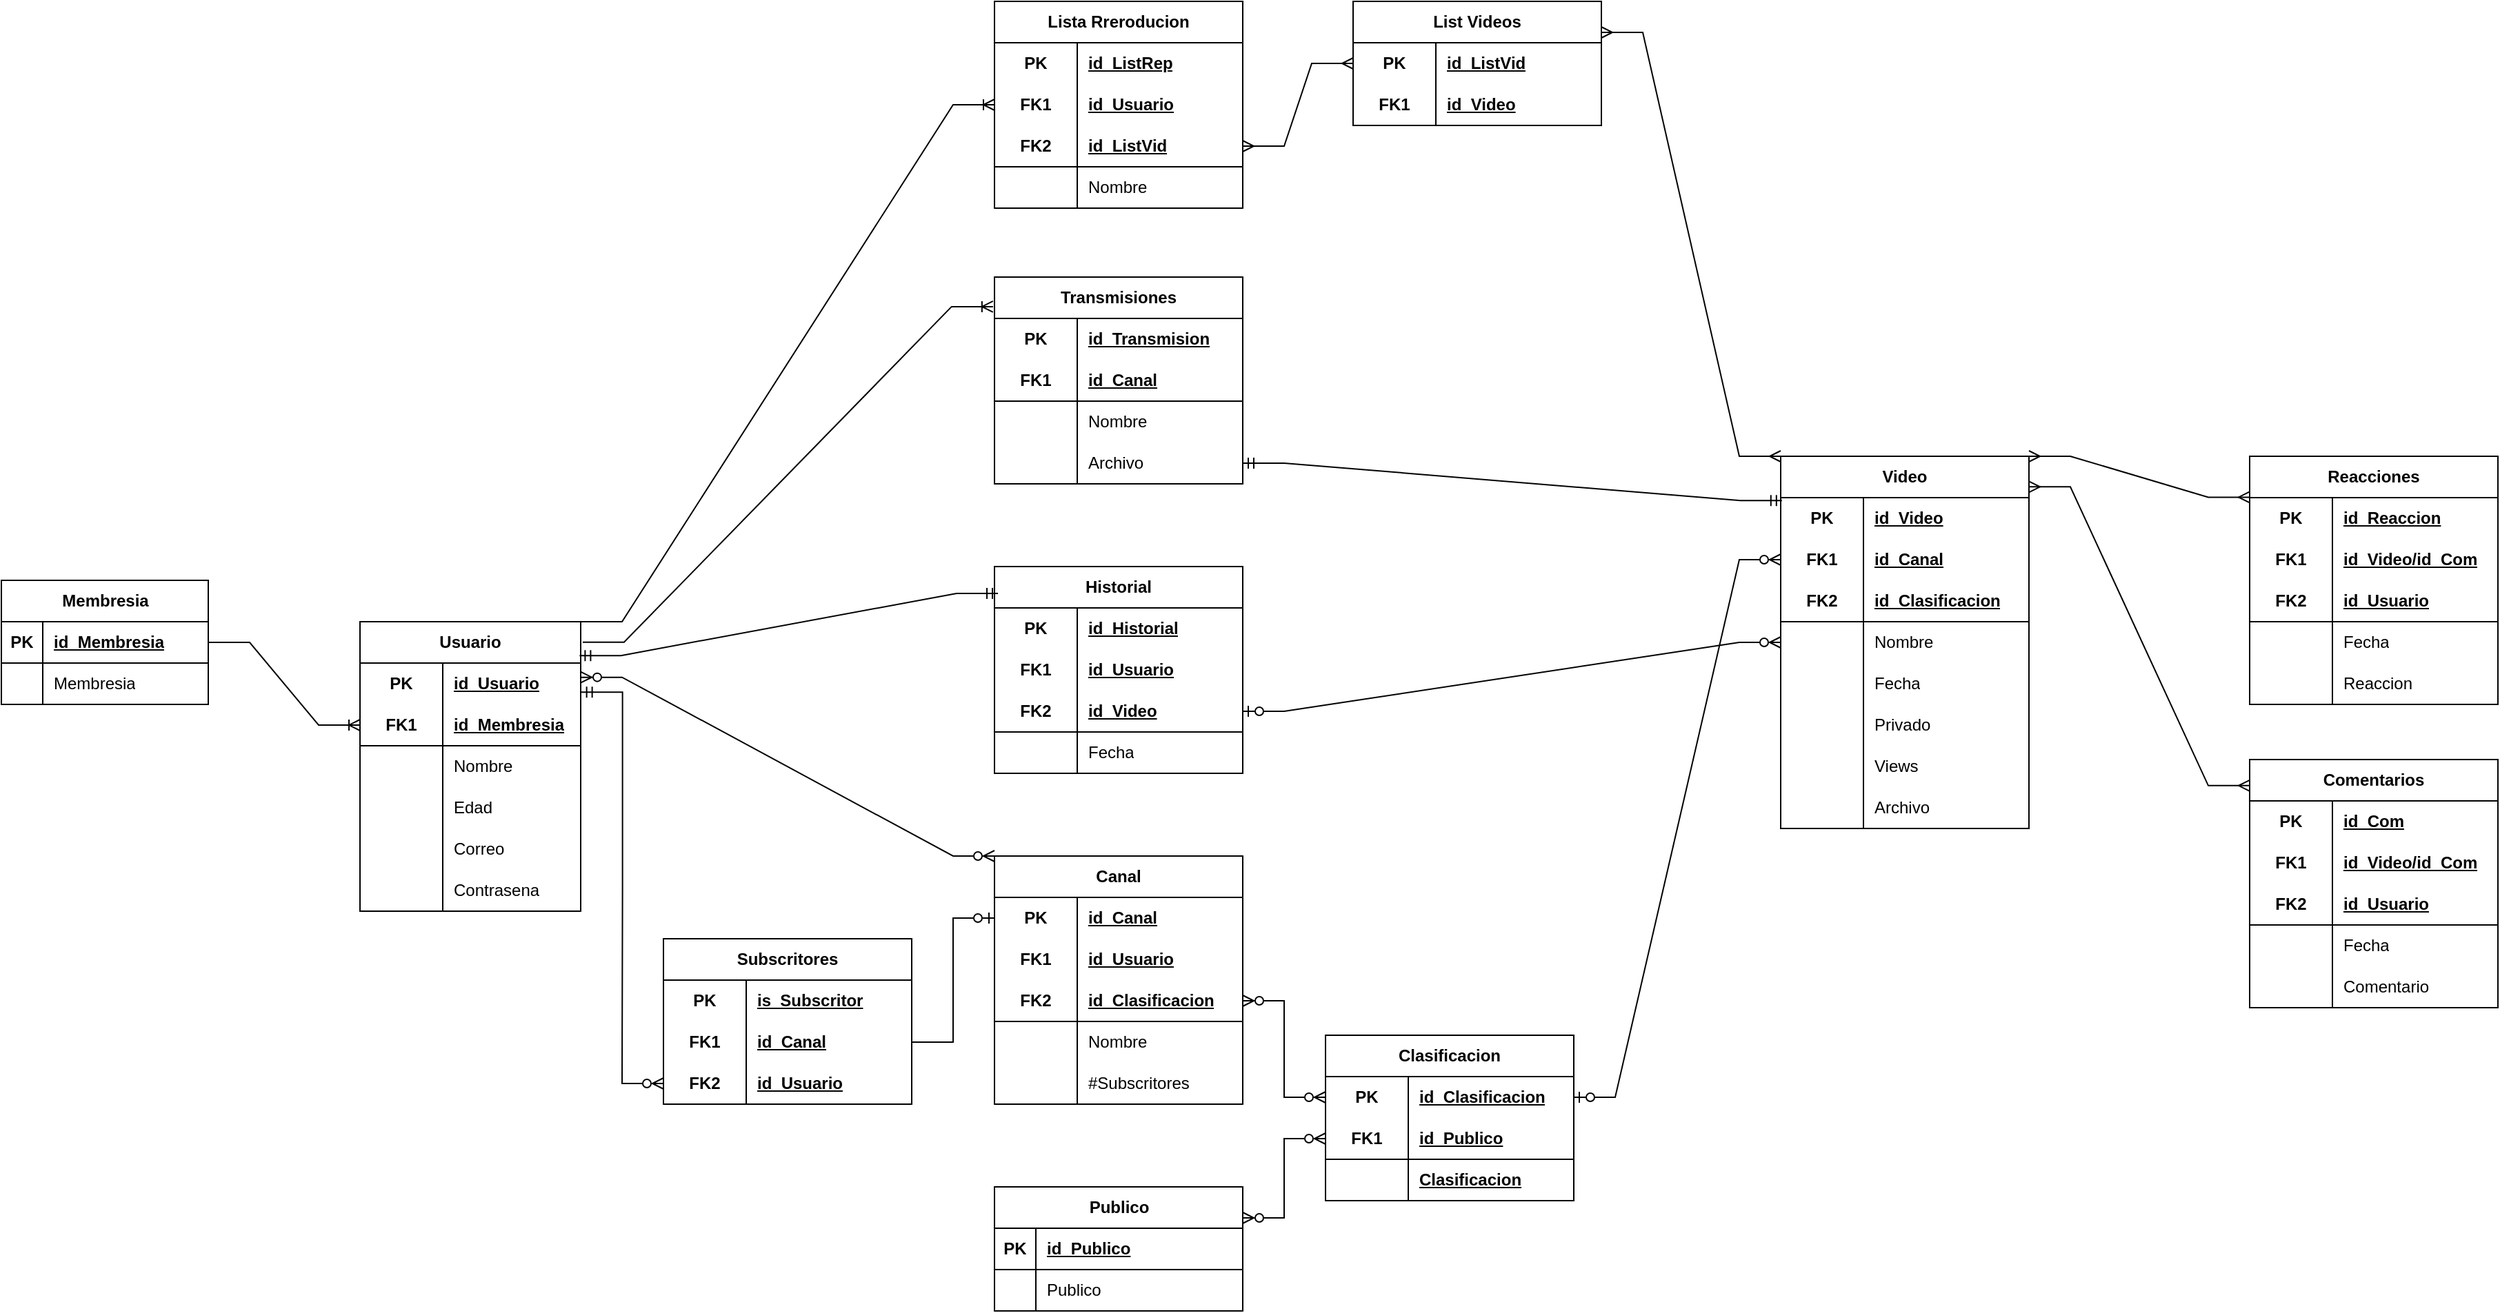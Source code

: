<mxfile version="21.2.8" type="device">
  <diagram name="Página-1" id="_I1J9SVZCQ5v_jz8WWZj">
    <mxGraphModel dx="1665" dy="1676" grid="1" gridSize="10" guides="1" tooltips="1" connect="1" arrows="1" fold="1" page="1" pageScale="1" pageWidth="827" pageHeight="1169" math="0" shadow="0">
      <root>
        <mxCell id="0" />
        <mxCell id="1" parent="0" />
        <mxCell id="ripRZY156Dn9JE1hRB_2-14" value="Membresia" style="shape=table;startSize=30;container=1;collapsible=1;childLayout=tableLayout;fixedRows=1;rowLines=0;fontStyle=1;align=center;resizeLast=1;html=1;" vertex="1" parent="1">
          <mxGeometry x="-220" y="150" width="150" height="90" as="geometry" />
        </mxCell>
        <mxCell id="ripRZY156Dn9JE1hRB_2-15" value="" style="shape=tableRow;horizontal=0;startSize=0;swimlaneHead=0;swimlaneBody=0;fillColor=none;collapsible=0;dropTarget=0;points=[[0,0.5],[1,0.5]];portConstraint=eastwest;top=0;left=0;right=0;bottom=1;" vertex="1" parent="ripRZY156Dn9JE1hRB_2-14">
          <mxGeometry y="30" width="150" height="30" as="geometry" />
        </mxCell>
        <mxCell id="ripRZY156Dn9JE1hRB_2-16" value="PK" style="shape=partialRectangle;connectable=0;fillColor=none;top=0;left=0;bottom=0;right=0;fontStyle=1;overflow=hidden;whiteSpace=wrap;html=1;" vertex="1" parent="ripRZY156Dn9JE1hRB_2-15">
          <mxGeometry width="30" height="30" as="geometry">
            <mxRectangle width="30" height="30" as="alternateBounds" />
          </mxGeometry>
        </mxCell>
        <mxCell id="ripRZY156Dn9JE1hRB_2-17" value="id_Membresia" style="shape=partialRectangle;connectable=0;fillColor=none;top=0;left=0;bottom=0;right=0;align=left;spacingLeft=6;fontStyle=5;overflow=hidden;whiteSpace=wrap;html=1;" vertex="1" parent="ripRZY156Dn9JE1hRB_2-15">
          <mxGeometry x="30" width="120" height="30" as="geometry">
            <mxRectangle width="120" height="30" as="alternateBounds" />
          </mxGeometry>
        </mxCell>
        <mxCell id="ripRZY156Dn9JE1hRB_2-18" value="" style="shape=tableRow;horizontal=0;startSize=0;swimlaneHead=0;swimlaneBody=0;fillColor=none;collapsible=0;dropTarget=0;points=[[0,0.5],[1,0.5]];portConstraint=eastwest;top=0;left=0;right=0;bottom=0;" vertex="1" parent="ripRZY156Dn9JE1hRB_2-14">
          <mxGeometry y="60" width="150" height="30" as="geometry" />
        </mxCell>
        <mxCell id="ripRZY156Dn9JE1hRB_2-19" value="" style="shape=partialRectangle;connectable=0;fillColor=none;top=0;left=0;bottom=0;right=0;editable=1;overflow=hidden;whiteSpace=wrap;html=1;" vertex="1" parent="ripRZY156Dn9JE1hRB_2-18">
          <mxGeometry width="30" height="30" as="geometry">
            <mxRectangle width="30" height="30" as="alternateBounds" />
          </mxGeometry>
        </mxCell>
        <mxCell id="ripRZY156Dn9JE1hRB_2-20" value="Membresia" style="shape=partialRectangle;connectable=0;fillColor=none;top=0;left=0;bottom=0;right=0;align=left;spacingLeft=6;overflow=hidden;whiteSpace=wrap;html=1;" vertex="1" parent="ripRZY156Dn9JE1hRB_2-18">
          <mxGeometry x="30" width="120" height="30" as="geometry">
            <mxRectangle width="120" height="30" as="alternateBounds" />
          </mxGeometry>
        </mxCell>
        <mxCell id="ripRZY156Dn9JE1hRB_2-27" value="Usuario" style="shape=table;startSize=30;container=1;collapsible=1;childLayout=tableLayout;fixedRows=1;rowLines=0;fontStyle=1;align=center;resizeLast=1;html=1;whiteSpace=wrap;" vertex="1" parent="1">
          <mxGeometry x="40" y="180" width="160" height="210" as="geometry" />
        </mxCell>
        <mxCell id="ripRZY156Dn9JE1hRB_2-28" value="" style="shape=tableRow;horizontal=0;startSize=0;swimlaneHead=0;swimlaneBody=0;fillColor=none;collapsible=0;dropTarget=0;points=[[0,0.5],[1,0.5]];portConstraint=eastwest;top=0;left=0;right=0;bottom=0;html=1;" vertex="1" parent="ripRZY156Dn9JE1hRB_2-27">
          <mxGeometry y="30" width="160" height="30" as="geometry" />
        </mxCell>
        <mxCell id="ripRZY156Dn9JE1hRB_2-29" value="PK" style="shape=partialRectangle;connectable=0;fillColor=none;top=0;left=0;bottom=0;right=0;fontStyle=1;overflow=hidden;html=1;whiteSpace=wrap;" vertex="1" parent="ripRZY156Dn9JE1hRB_2-28">
          <mxGeometry width="60" height="30" as="geometry">
            <mxRectangle width="60" height="30" as="alternateBounds" />
          </mxGeometry>
        </mxCell>
        <mxCell id="ripRZY156Dn9JE1hRB_2-30" value="id_Usuario" style="shape=partialRectangle;connectable=0;fillColor=none;top=0;left=0;bottom=0;right=0;align=left;spacingLeft=6;fontStyle=5;overflow=hidden;html=1;whiteSpace=wrap;" vertex="1" parent="ripRZY156Dn9JE1hRB_2-28">
          <mxGeometry x="60" width="100" height="30" as="geometry">
            <mxRectangle width="100" height="30" as="alternateBounds" />
          </mxGeometry>
        </mxCell>
        <mxCell id="ripRZY156Dn9JE1hRB_2-31" value="" style="shape=tableRow;horizontal=0;startSize=0;swimlaneHead=0;swimlaneBody=0;fillColor=none;collapsible=0;dropTarget=0;points=[[0,0.5],[1,0.5]];portConstraint=eastwest;top=0;left=0;right=0;bottom=1;html=1;" vertex="1" parent="ripRZY156Dn9JE1hRB_2-27">
          <mxGeometry y="60" width="160" height="30" as="geometry" />
        </mxCell>
        <mxCell id="ripRZY156Dn9JE1hRB_2-32" value="FK1" style="shape=partialRectangle;connectable=0;fillColor=none;top=0;left=0;bottom=0;right=0;fontStyle=1;overflow=hidden;html=1;whiteSpace=wrap;" vertex="1" parent="ripRZY156Dn9JE1hRB_2-31">
          <mxGeometry width="60" height="30" as="geometry">
            <mxRectangle width="60" height="30" as="alternateBounds" />
          </mxGeometry>
        </mxCell>
        <mxCell id="ripRZY156Dn9JE1hRB_2-33" value="id_Membresia" style="shape=partialRectangle;connectable=0;fillColor=none;top=0;left=0;bottom=0;right=0;align=left;spacingLeft=6;fontStyle=5;overflow=hidden;html=1;whiteSpace=wrap;" vertex="1" parent="ripRZY156Dn9JE1hRB_2-31">
          <mxGeometry x="60" width="100" height="30" as="geometry">
            <mxRectangle width="100" height="30" as="alternateBounds" />
          </mxGeometry>
        </mxCell>
        <mxCell id="ripRZY156Dn9JE1hRB_2-34" value="" style="shape=tableRow;horizontal=0;startSize=0;swimlaneHead=0;swimlaneBody=0;fillColor=none;collapsible=0;dropTarget=0;points=[[0,0.5],[1,0.5]];portConstraint=eastwest;top=0;left=0;right=0;bottom=0;html=1;" vertex="1" parent="ripRZY156Dn9JE1hRB_2-27">
          <mxGeometry y="90" width="160" height="30" as="geometry" />
        </mxCell>
        <mxCell id="ripRZY156Dn9JE1hRB_2-35" value="" style="shape=partialRectangle;connectable=0;fillColor=none;top=0;left=0;bottom=0;right=0;editable=1;overflow=hidden;html=1;whiteSpace=wrap;" vertex="1" parent="ripRZY156Dn9JE1hRB_2-34">
          <mxGeometry width="60" height="30" as="geometry">
            <mxRectangle width="60" height="30" as="alternateBounds" />
          </mxGeometry>
        </mxCell>
        <mxCell id="ripRZY156Dn9JE1hRB_2-36" value="Nombre" style="shape=partialRectangle;connectable=0;fillColor=none;top=0;left=0;bottom=0;right=0;align=left;spacingLeft=6;overflow=hidden;html=1;whiteSpace=wrap;" vertex="1" parent="ripRZY156Dn9JE1hRB_2-34">
          <mxGeometry x="60" width="100" height="30" as="geometry">
            <mxRectangle width="100" height="30" as="alternateBounds" />
          </mxGeometry>
        </mxCell>
        <mxCell id="ripRZY156Dn9JE1hRB_2-37" value="" style="shape=tableRow;horizontal=0;startSize=0;swimlaneHead=0;swimlaneBody=0;fillColor=none;collapsible=0;dropTarget=0;points=[[0,0.5],[1,0.5]];portConstraint=eastwest;top=0;left=0;right=0;bottom=0;html=1;" vertex="1" parent="ripRZY156Dn9JE1hRB_2-27">
          <mxGeometry y="120" width="160" height="30" as="geometry" />
        </mxCell>
        <mxCell id="ripRZY156Dn9JE1hRB_2-38" value="" style="shape=partialRectangle;connectable=0;fillColor=none;top=0;left=0;bottom=0;right=0;editable=1;overflow=hidden;html=1;whiteSpace=wrap;" vertex="1" parent="ripRZY156Dn9JE1hRB_2-37">
          <mxGeometry width="60" height="30" as="geometry">
            <mxRectangle width="60" height="30" as="alternateBounds" />
          </mxGeometry>
        </mxCell>
        <mxCell id="ripRZY156Dn9JE1hRB_2-39" value="Edad" style="shape=partialRectangle;connectable=0;fillColor=none;top=0;left=0;bottom=0;right=0;align=left;spacingLeft=6;overflow=hidden;html=1;whiteSpace=wrap;" vertex="1" parent="ripRZY156Dn9JE1hRB_2-37">
          <mxGeometry x="60" width="100" height="30" as="geometry">
            <mxRectangle width="100" height="30" as="alternateBounds" />
          </mxGeometry>
        </mxCell>
        <mxCell id="ripRZY156Dn9JE1hRB_2-41" value="" style="shape=tableRow;horizontal=0;startSize=0;swimlaneHead=0;swimlaneBody=0;fillColor=none;collapsible=0;dropTarget=0;points=[[0,0.5],[1,0.5]];portConstraint=eastwest;top=0;left=0;right=0;bottom=0;html=1;" vertex="1" parent="ripRZY156Dn9JE1hRB_2-27">
          <mxGeometry y="150" width="160" height="30" as="geometry" />
        </mxCell>
        <mxCell id="ripRZY156Dn9JE1hRB_2-42" value="" style="shape=partialRectangle;connectable=0;fillColor=none;top=0;left=0;bottom=0;right=0;editable=1;overflow=hidden;html=1;whiteSpace=wrap;" vertex="1" parent="ripRZY156Dn9JE1hRB_2-41">
          <mxGeometry width="60" height="30" as="geometry">
            <mxRectangle width="60" height="30" as="alternateBounds" />
          </mxGeometry>
        </mxCell>
        <mxCell id="ripRZY156Dn9JE1hRB_2-43" value="Correo" style="shape=partialRectangle;connectable=0;fillColor=none;top=0;left=0;bottom=0;right=0;align=left;spacingLeft=6;overflow=hidden;html=1;whiteSpace=wrap;" vertex="1" parent="ripRZY156Dn9JE1hRB_2-41">
          <mxGeometry x="60" width="100" height="30" as="geometry">
            <mxRectangle width="100" height="30" as="alternateBounds" />
          </mxGeometry>
        </mxCell>
        <mxCell id="ripRZY156Dn9JE1hRB_2-44" value="" style="shape=tableRow;horizontal=0;startSize=0;swimlaneHead=0;swimlaneBody=0;fillColor=none;collapsible=0;dropTarget=0;points=[[0,0.5],[1,0.5]];portConstraint=eastwest;top=0;left=0;right=0;bottom=0;html=1;" vertex="1" parent="ripRZY156Dn9JE1hRB_2-27">
          <mxGeometry y="180" width="160" height="30" as="geometry" />
        </mxCell>
        <mxCell id="ripRZY156Dn9JE1hRB_2-45" value="" style="shape=partialRectangle;connectable=0;fillColor=none;top=0;left=0;bottom=0;right=0;editable=1;overflow=hidden;html=1;whiteSpace=wrap;" vertex="1" parent="ripRZY156Dn9JE1hRB_2-44">
          <mxGeometry width="60" height="30" as="geometry">
            <mxRectangle width="60" height="30" as="alternateBounds" />
          </mxGeometry>
        </mxCell>
        <mxCell id="ripRZY156Dn9JE1hRB_2-46" value="Contrasena" style="shape=partialRectangle;connectable=0;fillColor=none;top=0;left=0;bottom=0;right=0;align=left;spacingLeft=6;overflow=hidden;html=1;whiteSpace=wrap;" vertex="1" parent="ripRZY156Dn9JE1hRB_2-44">
          <mxGeometry x="60" width="100" height="30" as="geometry">
            <mxRectangle width="100" height="30" as="alternateBounds" />
          </mxGeometry>
        </mxCell>
        <mxCell id="ripRZY156Dn9JE1hRB_2-47" value="Canal" style="shape=table;startSize=30;container=1;collapsible=1;childLayout=tableLayout;fixedRows=1;rowLines=0;fontStyle=1;align=center;resizeLast=1;html=1;whiteSpace=wrap;" vertex="1" parent="1">
          <mxGeometry x="500" y="350" width="180" height="180" as="geometry" />
        </mxCell>
        <mxCell id="ripRZY156Dn9JE1hRB_2-48" value="" style="shape=tableRow;horizontal=0;startSize=0;swimlaneHead=0;swimlaneBody=0;fillColor=none;collapsible=0;dropTarget=0;points=[[0,0.5],[1,0.5]];portConstraint=eastwest;top=0;left=0;right=0;bottom=0;html=1;" vertex="1" parent="ripRZY156Dn9JE1hRB_2-47">
          <mxGeometry y="30" width="180" height="30" as="geometry" />
        </mxCell>
        <mxCell id="ripRZY156Dn9JE1hRB_2-49" value="PK" style="shape=partialRectangle;connectable=0;fillColor=none;top=0;left=0;bottom=0;right=0;fontStyle=1;overflow=hidden;html=1;whiteSpace=wrap;" vertex="1" parent="ripRZY156Dn9JE1hRB_2-48">
          <mxGeometry width="60" height="30" as="geometry">
            <mxRectangle width="60" height="30" as="alternateBounds" />
          </mxGeometry>
        </mxCell>
        <mxCell id="ripRZY156Dn9JE1hRB_2-50" value="id_Canal" style="shape=partialRectangle;connectable=0;fillColor=none;top=0;left=0;bottom=0;right=0;align=left;spacingLeft=6;fontStyle=5;overflow=hidden;html=1;whiteSpace=wrap;" vertex="1" parent="ripRZY156Dn9JE1hRB_2-48">
          <mxGeometry x="60" width="120" height="30" as="geometry">
            <mxRectangle width="120" height="30" as="alternateBounds" />
          </mxGeometry>
        </mxCell>
        <mxCell id="ripRZY156Dn9JE1hRB_2-69" value="" style="shape=tableRow;horizontal=0;startSize=0;swimlaneHead=0;swimlaneBody=0;fillColor=none;collapsible=0;dropTarget=0;points=[[0,0.5],[1,0.5]];portConstraint=eastwest;top=0;left=0;right=0;bottom=0;html=1;" vertex="1" parent="ripRZY156Dn9JE1hRB_2-47">
          <mxGeometry y="60" width="180" height="30" as="geometry" />
        </mxCell>
        <mxCell id="ripRZY156Dn9JE1hRB_2-70" value="FK1" style="shape=partialRectangle;connectable=0;fillColor=none;top=0;left=0;bottom=0;right=0;fontStyle=1;overflow=hidden;html=1;whiteSpace=wrap;" vertex="1" parent="ripRZY156Dn9JE1hRB_2-69">
          <mxGeometry width="60" height="30" as="geometry">
            <mxRectangle width="60" height="30" as="alternateBounds" />
          </mxGeometry>
        </mxCell>
        <mxCell id="ripRZY156Dn9JE1hRB_2-71" value="id_Usuario" style="shape=partialRectangle;connectable=0;fillColor=none;top=0;left=0;bottom=0;right=0;align=left;spacingLeft=6;fontStyle=5;overflow=hidden;html=1;whiteSpace=wrap;" vertex="1" parent="ripRZY156Dn9JE1hRB_2-69">
          <mxGeometry x="60" width="120" height="30" as="geometry">
            <mxRectangle width="120" height="30" as="alternateBounds" />
          </mxGeometry>
        </mxCell>
        <mxCell id="ripRZY156Dn9JE1hRB_2-51" value="" style="shape=tableRow;horizontal=0;startSize=0;swimlaneHead=0;swimlaneBody=0;fillColor=none;collapsible=0;dropTarget=0;points=[[0,0.5],[1,0.5]];portConstraint=eastwest;top=0;left=0;right=0;bottom=1;html=1;" vertex="1" parent="ripRZY156Dn9JE1hRB_2-47">
          <mxGeometry y="90" width="180" height="30" as="geometry" />
        </mxCell>
        <mxCell id="ripRZY156Dn9JE1hRB_2-52" value="FK2" style="shape=partialRectangle;connectable=0;fillColor=none;top=0;left=0;bottom=0;right=0;fontStyle=1;overflow=hidden;html=1;whiteSpace=wrap;" vertex="1" parent="ripRZY156Dn9JE1hRB_2-51">
          <mxGeometry width="60" height="30" as="geometry">
            <mxRectangle width="60" height="30" as="alternateBounds" />
          </mxGeometry>
        </mxCell>
        <mxCell id="ripRZY156Dn9JE1hRB_2-53" value="id_Clasificacion" style="shape=partialRectangle;connectable=0;fillColor=none;top=0;left=0;bottom=0;right=0;align=left;spacingLeft=6;fontStyle=5;overflow=hidden;html=1;whiteSpace=wrap;" vertex="1" parent="ripRZY156Dn9JE1hRB_2-51">
          <mxGeometry x="60" width="120" height="30" as="geometry">
            <mxRectangle width="120" height="30" as="alternateBounds" />
          </mxGeometry>
        </mxCell>
        <mxCell id="ripRZY156Dn9JE1hRB_2-54" value="" style="shape=tableRow;horizontal=0;startSize=0;swimlaneHead=0;swimlaneBody=0;fillColor=none;collapsible=0;dropTarget=0;points=[[0,0.5],[1,0.5]];portConstraint=eastwest;top=0;left=0;right=0;bottom=0;html=1;" vertex="1" parent="ripRZY156Dn9JE1hRB_2-47">
          <mxGeometry y="120" width="180" height="30" as="geometry" />
        </mxCell>
        <mxCell id="ripRZY156Dn9JE1hRB_2-55" value="" style="shape=partialRectangle;connectable=0;fillColor=none;top=0;left=0;bottom=0;right=0;editable=1;overflow=hidden;html=1;whiteSpace=wrap;" vertex="1" parent="ripRZY156Dn9JE1hRB_2-54">
          <mxGeometry width="60" height="30" as="geometry">
            <mxRectangle width="60" height="30" as="alternateBounds" />
          </mxGeometry>
        </mxCell>
        <mxCell id="ripRZY156Dn9JE1hRB_2-56" value="Nombre" style="shape=partialRectangle;connectable=0;fillColor=none;top=0;left=0;bottom=0;right=0;align=left;spacingLeft=6;overflow=hidden;html=1;whiteSpace=wrap;" vertex="1" parent="ripRZY156Dn9JE1hRB_2-54">
          <mxGeometry x="60" width="120" height="30" as="geometry">
            <mxRectangle width="120" height="30" as="alternateBounds" />
          </mxGeometry>
        </mxCell>
        <mxCell id="ripRZY156Dn9JE1hRB_2-57" value="" style="shape=tableRow;horizontal=0;startSize=0;swimlaneHead=0;swimlaneBody=0;fillColor=none;collapsible=0;dropTarget=0;points=[[0,0.5],[1,0.5]];portConstraint=eastwest;top=0;left=0;right=0;bottom=0;html=1;" vertex="1" parent="ripRZY156Dn9JE1hRB_2-47">
          <mxGeometry y="150" width="180" height="30" as="geometry" />
        </mxCell>
        <mxCell id="ripRZY156Dn9JE1hRB_2-58" value="" style="shape=partialRectangle;connectable=0;fillColor=none;top=0;left=0;bottom=0;right=0;editable=1;overflow=hidden;html=1;whiteSpace=wrap;" vertex="1" parent="ripRZY156Dn9JE1hRB_2-57">
          <mxGeometry width="60" height="30" as="geometry">
            <mxRectangle width="60" height="30" as="alternateBounds" />
          </mxGeometry>
        </mxCell>
        <mxCell id="ripRZY156Dn9JE1hRB_2-59" value="#Subscritores" style="shape=partialRectangle;connectable=0;fillColor=none;top=0;left=0;bottom=0;right=0;align=left;spacingLeft=6;overflow=hidden;html=1;whiteSpace=wrap;" vertex="1" parent="ripRZY156Dn9JE1hRB_2-57">
          <mxGeometry x="60" width="120" height="30" as="geometry">
            <mxRectangle width="120" height="30" as="alternateBounds" />
          </mxGeometry>
        </mxCell>
        <mxCell id="ripRZY156Dn9JE1hRB_2-72" value="Subscritores" style="shape=table;startSize=30;container=1;collapsible=1;childLayout=tableLayout;fixedRows=1;rowLines=0;fontStyle=1;align=center;resizeLast=1;html=1;whiteSpace=wrap;" vertex="1" parent="1">
          <mxGeometry x="260" y="410" width="180" height="120" as="geometry" />
        </mxCell>
        <mxCell id="ripRZY156Dn9JE1hRB_2-73" value="" style="shape=tableRow;horizontal=0;startSize=0;swimlaneHead=0;swimlaneBody=0;fillColor=none;collapsible=0;dropTarget=0;points=[[0,0.5],[1,0.5]];portConstraint=eastwest;top=0;left=0;right=0;bottom=0;html=1;" vertex="1" parent="ripRZY156Dn9JE1hRB_2-72">
          <mxGeometry y="30" width="180" height="30" as="geometry" />
        </mxCell>
        <mxCell id="ripRZY156Dn9JE1hRB_2-74" value="PK" style="shape=partialRectangle;connectable=0;fillColor=none;top=0;left=0;bottom=0;right=0;fontStyle=1;overflow=hidden;html=1;whiteSpace=wrap;" vertex="1" parent="ripRZY156Dn9JE1hRB_2-73">
          <mxGeometry width="60" height="30" as="geometry">
            <mxRectangle width="60" height="30" as="alternateBounds" />
          </mxGeometry>
        </mxCell>
        <mxCell id="ripRZY156Dn9JE1hRB_2-75" value="is_Subscritor" style="shape=partialRectangle;connectable=0;fillColor=none;top=0;left=0;bottom=0;right=0;align=left;spacingLeft=6;fontStyle=5;overflow=hidden;html=1;whiteSpace=wrap;" vertex="1" parent="ripRZY156Dn9JE1hRB_2-73">
          <mxGeometry x="60" width="120" height="30" as="geometry">
            <mxRectangle width="120" height="30" as="alternateBounds" />
          </mxGeometry>
        </mxCell>
        <mxCell id="ripRZY156Dn9JE1hRB_2-85" value="" style="shape=tableRow;horizontal=0;startSize=0;swimlaneHead=0;swimlaneBody=0;fillColor=none;collapsible=0;dropTarget=0;points=[[0,0.5],[1,0.5]];portConstraint=eastwest;top=0;left=0;right=0;bottom=0;html=1;" vertex="1" parent="ripRZY156Dn9JE1hRB_2-72">
          <mxGeometry y="60" width="180" height="30" as="geometry" />
        </mxCell>
        <mxCell id="ripRZY156Dn9JE1hRB_2-86" value="FK1" style="shape=partialRectangle;connectable=0;fillColor=none;top=0;left=0;bottom=0;right=0;fontStyle=1;overflow=hidden;html=1;whiteSpace=wrap;" vertex="1" parent="ripRZY156Dn9JE1hRB_2-85">
          <mxGeometry width="60" height="30" as="geometry">
            <mxRectangle width="60" height="30" as="alternateBounds" />
          </mxGeometry>
        </mxCell>
        <mxCell id="ripRZY156Dn9JE1hRB_2-87" value="id_Canal" style="shape=partialRectangle;connectable=0;fillColor=none;top=0;left=0;bottom=0;right=0;align=left;spacingLeft=6;fontStyle=5;overflow=hidden;html=1;whiteSpace=wrap;" vertex="1" parent="ripRZY156Dn9JE1hRB_2-85">
          <mxGeometry x="60" width="120" height="30" as="geometry">
            <mxRectangle width="120" height="30" as="alternateBounds" />
          </mxGeometry>
        </mxCell>
        <mxCell id="ripRZY156Dn9JE1hRB_2-76" value="" style="shape=tableRow;horizontal=0;startSize=0;swimlaneHead=0;swimlaneBody=0;fillColor=none;collapsible=0;dropTarget=0;points=[[0,0.5],[1,0.5]];portConstraint=eastwest;top=0;left=0;right=0;bottom=1;html=1;" vertex="1" parent="ripRZY156Dn9JE1hRB_2-72">
          <mxGeometry y="90" width="180" height="30" as="geometry" />
        </mxCell>
        <mxCell id="ripRZY156Dn9JE1hRB_2-77" value="FK2" style="shape=partialRectangle;connectable=0;fillColor=none;top=0;left=0;bottom=0;right=0;fontStyle=1;overflow=hidden;html=1;whiteSpace=wrap;" vertex="1" parent="ripRZY156Dn9JE1hRB_2-76">
          <mxGeometry width="60" height="30" as="geometry">
            <mxRectangle width="60" height="30" as="alternateBounds" />
          </mxGeometry>
        </mxCell>
        <mxCell id="ripRZY156Dn9JE1hRB_2-78" value="id_Usuario" style="shape=partialRectangle;connectable=0;fillColor=none;top=0;left=0;bottom=0;right=0;align=left;spacingLeft=6;fontStyle=5;overflow=hidden;html=1;whiteSpace=wrap;" vertex="1" parent="ripRZY156Dn9JE1hRB_2-76">
          <mxGeometry x="60" width="120" height="30" as="geometry">
            <mxRectangle width="120" height="30" as="alternateBounds" />
          </mxGeometry>
        </mxCell>
        <mxCell id="ripRZY156Dn9JE1hRB_2-88" value="" style="edgeStyle=entityRelationEdgeStyle;fontSize=12;html=1;endArrow=ERzeroToOne;endFill=1;rounded=0;exitX=1;exitY=0.5;exitDx=0;exitDy=0;" edge="1" parent="1" source="ripRZY156Dn9JE1hRB_2-85" target="ripRZY156Dn9JE1hRB_2-48">
          <mxGeometry width="100" height="100" relative="1" as="geometry">
            <mxPoint x="560" y="490" as="sourcePoint" />
            <mxPoint x="660" y="390" as="targetPoint" />
          </mxGeometry>
        </mxCell>
        <mxCell id="ripRZY156Dn9JE1hRB_2-89" value="" style="edgeStyle=entityRelationEdgeStyle;fontSize=12;html=1;endArrow=ERzeroToMany;startArrow=ERmandOne;rounded=0;entryX=0;entryY=0.5;entryDx=0;entryDy=0;exitX=1.002;exitY=0.706;exitDx=0;exitDy=0;exitPerimeter=0;" edge="1" parent="1" source="ripRZY156Dn9JE1hRB_2-28" target="ripRZY156Dn9JE1hRB_2-76">
          <mxGeometry width="100" height="100" relative="1" as="geometry">
            <mxPoint x="230" y="290" as="sourcePoint" />
            <mxPoint x="330" y="190" as="targetPoint" />
          </mxGeometry>
        </mxCell>
        <mxCell id="ripRZY156Dn9JE1hRB_2-90" value="Clasificacion" style="shape=table;startSize=30;container=1;collapsible=1;childLayout=tableLayout;fixedRows=1;rowLines=0;fontStyle=1;align=center;resizeLast=1;html=1;whiteSpace=wrap;" vertex="1" parent="1">
          <mxGeometry x="740" y="480" width="180" height="120" as="geometry" />
        </mxCell>
        <mxCell id="ripRZY156Dn9JE1hRB_2-91" value="" style="shape=tableRow;horizontal=0;startSize=0;swimlaneHead=0;swimlaneBody=0;fillColor=none;collapsible=0;dropTarget=0;points=[[0,0.5],[1,0.5]];portConstraint=eastwest;top=0;left=0;right=0;bottom=0;html=1;" vertex="1" parent="ripRZY156Dn9JE1hRB_2-90">
          <mxGeometry y="30" width="180" height="30" as="geometry" />
        </mxCell>
        <mxCell id="ripRZY156Dn9JE1hRB_2-92" value="PK" style="shape=partialRectangle;connectable=0;fillColor=none;top=0;left=0;bottom=0;right=0;fontStyle=1;overflow=hidden;html=1;whiteSpace=wrap;" vertex="1" parent="ripRZY156Dn9JE1hRB_2-91">
          <mxGeometry width="60" height="30" as="geometry">
            <mxRectangle width="60" height="30" as="alternateBounds" />
          </mxGeometry>
        </mxCell>
        <mxCell id="ripRZY156Dn9JE1hRB_2-93" value="id_Clasificacion" style="shape=partialRectangle;connectable=0;fillColor=none;top=0;left=0;bottom=0;right=0;align=left;spacingLeft=6;fontStyle=5;overflow=hidden;html=1;whiteSpace=wrap;" vertex="1" parent="ripRZY156Dn9JE1hRB_2-91">
          <mxGeometry x="60" width="120" height="30" as="geometry">
            <mxRectangle width="120" height="30" as="alternateBounds" />
          </mxGeometry>
        </mxCell>
        <mxCell id="ripRZY156Dn9JE1hRB_2-94" value="" style="shape=tableRow;horizontal=0;startSize=0;swimlaneHead=0;swimlaneBody=0;fillColor=none;collapsible=0;dropTarget=0;points=[[0,0.5],[1,0.5]];portConstraint=eastwest;top=0;left=0;right=0;bottom=1;html=1;" vertex="1" parent="ripRZY156Dn9JE1hRB_2-90">
          <mxGeometry y="60" width="180" height="30" as="geometry" />
        </mxCell>
        <mxCell id="ripRZY156Dn9JE1hRB_2-95" value="FK1" style="shape=partialRectangle;connectable=0;fillColor=none;top=0;left=0;bottom=0;right=0;fontStyle=1;overflow=hidden;html=1;whiteSpace=wrap;" vertex="1" parent="ripRZY156Dn9JE1hRB_2-94">
          <mxGeometry width="60" height="30" as="geometry">
            <mxRectangle width="60" height="30" as="alternateBounds" />
          </mxGeometry>
        </mxCell>
        <mxCell id="ripRZY156Dn9JE1hRB_2-96" value="id_Publico" style="shape=partialRectangle;connectable=0;fillColor=none;top=0;left=0;bottom=0;right=0;align=left;spacingLeft=6;fontStyle=5;overflow=hidden;html=1;whiteSpace=wrap;" vertex="1" parent="ripRZY156Dn9JE1hRB_2-94">
          <mxGeometry x="60" width="120" height="30" as="geometry">
            <mxRectangle width="120" height="30" as="alternateBounds" />
          </mxGeometry>
        </mxCell>
        <mxCell id="ripRZY156Dn9JE1hRB_2-302" value="" style="shape=tableRow;horizontal=0;startSize=0;swimlaneHead=0;swimlaneBody=0;fillColor=none;collapsible=0;dropTarget=0;points=[[0,0.5],[1,0.5]];portConstraint=eastwest;top=0;left=0;right=0;bottom=1;html=1;" vertex="1" parent="ripRZY156Dn9JE1hRB_2-90">
          <mxGeometry y="90" width="180" height="30" as="geometry" />
        </mxCell>
        <mxCell id="ripRZY156Dn9JE1hRB_2-303" value="" style="shape=partialRectangle;connectable=0;fillColor=none;top=0;left=0;bottom=0;right=0;fontStyle=1;overflow=hidden;html=1;whiteSpace=wrap;" vertex="1" parent="ripRZY156Dn9JE1hRB_2-302">
          <mxGeometry width="60" height="30" as="geometry">
            <mxRectangle width="60" height="30" as="alternateBounds" />
          </mxGeometry>
        </mxCell>
        <mxCell id="ripRZY156Dn9JE1hRB_2-304" value="Clasificacion" style="shape=partialRectangle;connectable=0;fillColor=none;top=0;left=0;bottom=0;right=0;align=left;spacingLeft=6;fontStyle=5;overflow=hidden;html=1;whiteSpace=wrap;" vertex="1" parent="ripRZY156Dn9JE1hRB_2-302">
          <mxGeometry x="60" width="120" height="30" as="geometry">
            <mxRectangle width="120" height="30" as="alternateBounds" />
          </mxGeometry>
        </mxCell>
        <mxCell id="ripRZY156Dn9JE1hRB_2-103" value="Publico" style="shape=table;startSize=30;container=1;collapsible=1;childLayout=tableLayout;fixedRows=1;rowLines=0;fontStyle=1;align=center;resizeLast=1;html=1;" vertex="1" parent="1">
          <mxGeometry x="500" y="590" width="180" height="90" as="geometry" />
        </mxCell>
        <mxCell id="ripRZY156Dn9JE1hRB_2-104" value="" style="shape=tableRow;horizontal=0;startSize=0;swimlaneHead=0;swimlaneBody=0;fillColor=none;collapsible=0;dropTarget=0;points=[[0,0.5],[1,0.5]];portConstraint=eastwest;top=0;left=0;right=0;bottom=1;" vertex="1" parent="ripRZY156Dn9JE1hRB_2-103">
          <mxGeometry y="30" width="180" height="30" as="geometry" />
        </mxCell>
        <mxCell id="ripRZY156Dn9JE1hRB_2-105" value="PK" style="shape=partialRectangle;connectable=0;fillColor=none;top=0;left=0;bottom=0;right=0;fontStyle=1;overflow=hidden;whiteSpace=wrap;html=1;" vertex="1" parent="ripRZY156Dn9JE1hRB_2-104">
          <mxGeometry width="30" height="30" as="geometry">
            <mxRectangle width="30" height="30" as="alternateBounds" />
          </mxGeometry>
        </mxCell>
        <mxCell id="ripRZY156Dn9JE1hRB_2-106" value="id_Publico" style="shape=partialRectangle;connectable=0;fillColor=none;top=0;left=0;bottom=0;right=0;align=left;spacingLeft=6;fontStyle=5;overflow=hidden;whiteSpace=wrap;html=1;" vertex="1" parent="ripRZY156Dn9JE1hRB_2-104">
          <mxGeometry x="30" width="150" height="30" as="geometry">
            <mxRectangle width="150" height="30" as="alternateBounds" />
          </mxGeometry>
        </mxCell>
        <mxCell id="ripRZY156Dn9JE1hRB_2-107" value="" style="shape=tableRow;horizontal=0;startSize=0;swimlaneHead=0;swimlaneBody=0;fillColor=none;collapsible=0;dropTarget=0;points=[[0,0.5],[1,0.5]];portConstraint=eastwest;top=0;left=0;right=0;bottom=0;" vertex="1" parent="ripRZY156Dn9JE1hRB_2-103">
          <mxGeometry y="60" width="180" height="30" as="geometry" />
        </mxCell>
        <mxCell id="ripRZY156Dn9JE1hRB_2-108" value="" style="shape=partialRectangle;connectable=0;fillColor=none;top=0;left=0;bottom=0;right=0;editable=1;overflow=hidden;whiteSpace=wrap;html=1;" vertex="1" parent="ripRZY156Dn9JE1hRB_2-107">
          <mxGeometry width="30" height="30" as="geometry">
            <mxRectangle width="30" height="30" as="alternateBounds" />
          </mxGeometry>
        </mxCell>
        <mxCell id="ripRZY156Dn9JE1hRB_2-109" value="Publico" style="shape=partialRectangle;connectable=0;fillColor=none;top=0;left=0;bottom=0;right=0;align=left;spacingLeft=6;overflow=hidden;whiteSpace=wrap;html=1;" vertex="1" parent="ripRZY156Dn9JE1hRB_2-107">
          <mxGeometry x="30" width="150" height="30" as="geometry">
            <mxRectangle width="150" height="30" as="alternateBounds" />
          </mxGeometry>
        </mxCell>
        <mxCell id="ripRZY156Dn9JE1hRB_2-116" value="" style="edgeStyle=entityRelationEdgeStyle;fontSize=12;html=1;endArrow=ERzeroToMany;endFill=1;startArrow=ERzeroToMany;rounded=0;exitX=1;exitY=0.25;exitDx=0;exitDy=0;entryX=0;entryY=0.5;entryDx=0;entryDy=0;" edge="1" parent="1" source="ripRZY156Dn9JE1hRB_2-103" target="ripRZY156Dn9JE1hRB_2-94">
          <mxGeometry width="100" height="100" relative="1" as="geometry">
            <mxPoint x="820" y="650" as="sourcePoint" />
            <mxPoint x="920" y="550" as="targetPoint" />
          </mxGeometry>
        </mxCell>
        <mxCell id="ripRZY156Dn9JE1hRB_2-117" value="" style="edgeStyle=entityRelationEdgeStyle;fontSize=12;html=1;endArrow=ERzeroToMany;endFill=1;startArrow=ERzeroToMany;rounded=0;entryX=0;entryY=0.5;entryDx=0;entryDy=0;exitX=1;exitY=0.5;exitDx=0;exitDy=0;" edge="1" parent="1" source="ripRZY156Dn9JE1hRB_2-51" target="ripRZY156Dn9JE1hRB_2-91">
          <mxGeometry width="100" height="100" relative="1" as="geometry">
            <mxPoint x="810" y="650" as="sourcePoint" />
            <mxPoint x="910" y="550" as="targetPoint" />
          </mxGeometry>
        </mxCell>
        <mxCell id="ripRZY156Dn9JE1hRB_2-118" value="" style="edgeStyle=entityRelationEdgeStyle;fontSize=12;html=1;endArrow=ERzeroToMany;endFill=1;startArrow=ERzeroToMany;rounded=0;entryX=0;entryY=0;entryDx=0;entryDy=0;exitX=1;exitY=0.344;exitDx=0;exitDy=0;exitPerimeter=0;" edge="1" parent="1" source="ripRZY156Dn9JE1hRB_2-28" target="ripRZY156Dn9JE1hRB_2-47">
          <mxGeometry width="100" height="100" relative="1" as="geometry">
            <mxPoint x="413" y="350" as="sourcePoint" />
            <mxPoint x="513" y="250" as="targetPoint" />
          </mxGeometry>
        </mxCell>
        <mxCell id="ripRZY156Dn9JE1hRB_2-120" value="" style="edgeStyle=entityRelationEdgeStyle;fontSize=12;html=1;endArrow=ERoneToMany;rounded=0;entryX=0;entryY=0.5;entryDx=0;entryDy=0;exitX=1;exitY=0.5;exitDx=0;exitDy=0;" edge="1" parent="1" source="ripRZY156Dn9JE1hRB_2-15" target="ripRZY156Dn9JE1hRB_2-31">
          <mxGeometry width="100" height="100" relative="1" as="geometry">
            <mxPoint x="-120" y="370" as="sourcePoint" />
            <mxPoint x="-20" y="270" as="targetPoint" />
          </mxGeometry>
        </mxCell>
        <mxCell id="ripRZY156Dn9JE1hRB_2-121" value="Historial" style="shape=table;startSize=30;container=1;collapsible=1;childLayout=tableLayout;fixedRows=1;rowLines=0;fontStyle=1;align=center;resizeLast=1;html=1;whiteSpace=wrap;" vertex="1" parent="1">
          <mxGeometry x="500" y="140" width="180" height="150" as="geometry" />
        </mxCell>
        <mxCell id="ripRZY156Dn9JE1hRB_2-122" value="" style="shape=tableRow;horizontal=0;startSize=0;swimlaneHead=0;swimlaneBody=0;fillColor=none;collapsible=0;dropTarget=0;points=[[0,0.5],[1,0.5]];portConstraint=eastwest;top=0;left=0;right=0;bottom=0;html=1;" vertex="1" parent="ripRZY156Dn9JE1hRB_2-121">
          <mxGeometry y="30" width="180" height="30" as="geometry" />
        </mxCell>
        <mxCell id="ripRZY156Dn9JE1hRB_2-123" value="PK" style="shape=partialRectangle;connectable=0;fillColor=none;top=0;left=0;bottom=0;right=0;fontStyle=1;overflow=hidden;html=1;whiteSpace=wrap;" vertex="1" parent="ripRZY156Dn9JE1hRB_2-122">
          <mxGeometry width="60" height="30" as="geometry">
            <mxRectangle width="60" height="30" as="alternateBounds" />
          </mxGeometry>
        </mxCell>
        <mxCell id="ripRZY156Dn9JE1hRB_2-124" value="id_Historial" style="shape=partialRectangle;connectable=0;fillColor=none;top=0;left=0;bottom=0;right=0;align=left;spacingLeft=6;fontStyle=5;overflow=hidden;html=1;whiteSpace=wrap;" vertex="1" parent="ripRZY156Dn9JE1hRB_2-122">
          <mxGeometry x="60" width="120" height="30" as="geometry">
            <mxRectangle width="120" height="30" as="alternateBounds" />
          </mxGeometry>
        </mxCell>
        <mxCell id="ripRZY156Dn9JE1hRB_2-137" value="" style="shape=tableRow;horizontal=0;startSize=0;swimlaneHead=0;swimlaneBody=0;fillColor=none;collapsible=0;dropTarget=0;points=[[0,0.5],[1,0.5]];portConstraint=eastwest;top=0;left=0;right=0;bottom=0;html=1;" vertex="1" parent="ripRZY156Dn9JE1hRB_2-121">
          <mxGeometry y="60" width="180" height="30" as="geometry" />
        </mxCell>
        <mxCell id="ripRZY156Dn9JE1hRB_2-138" value="FK1" style="shape=partialRectangle;connectable=0;fillColor=none;top=0;left=0;bottom=0;right=0;fontStyle=1;overflow=hidden;html=1;whiteSpace=wrap;" vertex="1" parent="ripRZY156Dn9JE1hRB_2-137">
          <mxGeometry width="60" height="30" as="geometry">
            <mxRectangle width="60" height="30" as="alternateBounds" />
          </mxGeometry>
        </mxCell>
        <mxCell id="ripRZY156Dn9JE1hRB_2-139" value="id_Usuario" style="shape=partialRectangle;connectable=0;fillColor=none;top=0;left=0;bottom=0;right=0;align=left;spacingLeft=6;fontStyle=5;overflow=hidden;html=1;whiteSpace=wrap;" vertex="1" parent="ripRZY156Dn9JE1hRB_2-137">
          <mxGeometry x="60" width="120" height="30" as="geometry">
            <mxRectangle width="120" height="30" as="alternateBounds" />
          </mxGeometry>
        </mxCell>
        <mxCell id="ripRZY156Dn9JE1hRB_2-125" value="" style="shape=tableRow;horizontal=0;startSize=0;swimlaneHead=0;swimlaneBody=0;fillColor=none;collapsible=0;dropTarget=0;points=[[0,0.5],[1,0.5]];portConstraint=eastwest;top=0;left=0;right=0;bottom=1;html=1;" vertex="1" parent="ripRZY156Dn9JE1hRB_2-121">
          <mxGeometry y="90" width="180" height="30" as="geometry" />
        </mxCell>
        <mxCell id="ripRZY156Dn9JE1hRB_2-126" value="FK2" style="shape=partialRectangle;connectable=0;fillColor=none;top=0;left=0;bottom=0;right=0;fontStyle=1;overflow=hidden;html=1;whiteSpace=wrap;" vertex="1" parent="ripRZY156Dn9JE1hRB_2-125">
          <mxGeometry width="60" height="30" as="geometry">
            <mxRectangle width="60" height="30" as="alternateBounds" />
          </mxGeometry>
        </mxCell>
        <mxCell id="ripRZY156Dn9JE1hRB_2-127" value="id_Video" style="shape=partialRectangle;connectable=0;fillColor=none;top=0;left=0;bottom=0;right=0;align=left;spacingLeft=6;fontStyle=5;overflow=hidden;html=1;whiteSpace=wrap;" vertex="1" parent="ripRZY156Dn9JE1hRB_2-125">
          <mxGeometry x="60" width="120" height="30" as="geometry">
            <mxRectangle width="120" height="30" as="alternateBounds" />
          </mxGeometry>
        </mxCell>
        <mxCell id="ripRZY156Dn9JE1hRB_2-128" value="" style="shape=tableRow;horizontal=0;startSize=0;swimlaneHead=0;swimlaneBody=0;fillColor=none;collapsible=0;dropTarget=0;points=[[0,0.5],[1,0.5]];portConstraint=eastwest;top=0;left=0;right=0;bottom=0;html=1;" vertex="1" parent="ripRZY156Dn9JE1hRB_2-121">
          <mxGeometry y="120" width="180" height="30" as="geometry" />
        </mxCell>
        <mxCell id="ripRZY156Dn9JE1hRB_2-129" value="" style="shape=partialRectangle;connectable=0;fillColor=none;top=0;left=0;bottom=0;right=0;editable=1;overflow=hidden;html=1;whiteSpace=wrap;" vertex="1" parent="ripRZY156Dn9JE1hRB_2-128">
          <mxGeometry width="60" height="30" as="geometry">
            <mxRectangle width="60" height="30" as="alternateBounds" />
          </mxGeometry>
        </mxCell>
        <mxCell id="ripRZY156Dn9JE1hRB_2-130" value="Fecha" style="shape=partialRectangle;connectable=0;fillColor=none;top=0;left=0;bottom=0;right=0;align=left;spacingLeft=6;overflow=hidden;html=1;whiteSpace=wrap;" vertex="1" parent="ripRZY156Dn9JE1hRB_2-128">
          <mxGeometry x="60" width="120" height="30" as="geometry">
            <mxRectangle width="120" height="30" as="alternateBounds" />
          </mxGeometry>
        </mxCell>
        <mxCell id="ripRZY156Dn9JE1hRB_2-140" value="" style="edgeStyle=entityRelationEdgeStyle;fontSize=12;html=1;endArrow=ERmandOne;startArrow=ERmandOne;rounded=0;entryX=0.014;entryY=0.13;entryDx=0;entryDy=0;entryPerimeter=0;exitX=0.995;exitY=0.117;exitDx=0;exitDy=0;exitPerimeter=0;" edge="1" parent="1" source="ripRZY156Dn9JE1hRB_2-27" target="ripRZY156Dn9JE1hRB_2-121">
          <mxGeometry width="100" height="100" relative="1" as="geometry">
            <mxPoint x="300" y="190" as="sourcePoint" />
            <mxPoint x="400" y="90" as="targetPoint" />
          </mxGeometry>
        </mxCell>
        <mxCell id="ripRZY156Dn9JE1hRB_2-141" value="Transmisiones" style="shape=table;startSize=30;container=1;collapsible=1;childLayout=tableLayout;fixedRows=1;rowLines=0;fontStyle=1;align=center;resizeLast=1;html=1;whiteSpace=wrap;" vertex="1" parent="1">
          <mxGeometry x="500" y="-70" width="180" height="150.0" as="geometry" />
        </mxCell>
        <mxCell id="ripRZY156Dn9JE1hRB_2-142" value="" style="shape=tableRow;horizontal=0;startSize=0;swimlaneHead=0;swimlaneBody=0;fillColor=none;collapsible=0;dropTarget=0;points=[[0,0.5],[1,0.5]];portConstraint=eastwest;top=0;left=0;right=0;bottom=0;html=1;" vertex="1" parent="ripRZY156Dn9JE1hRB_2-141">
          <mxGeometry y="30" width="180" height="30" as="geometry" />
        </mxCell>
        <mxCell id="ripRZY156Dn9JE1hRB_2-143" value="PK" style="shape=partialRectangle;connectable=0;fillColor=none;top=0;left=0;bottom=0;right=0;fontStyle=1;overflow=hidden;html=1;whiteSpace=wrap;" vertex="1" parent="ripRZY156Dn9JE1hRB_2-142">
          <mxGeometry width="60" height="30" as="geometry">
            <mxRectangle width="60" height="30" as="alternateBounds" />
          </mxGeometry>
        </mxCell>
        <mxCell id="ripRZY156Dn9JE1hRB_2-144" value="id_Transmision" style="shape=partialRectangle;connectable=0;fillColor=none;top=0;left=0;bottom=0;right=0;align=left;spacingLeft=6;fontStyle=5;overflow=hidden;html=1;whiteSpace=wrap;" vertex="1" parent="ripRZY156Dn9JE1hRB_2-142">
          <mxGeometry x="60" width="120" height="30" as="geometry">
            <mxRectangle width="120" height="30" as="alternateBounds" />
          </mxGeometry>
        </mxCell>
        <mxCell id="ripRZY156Dn9JE1hRB_2-145" value="" style="shape=tableRow;horizontal=0;startSize=0;swimlaneHead=0;swimlaneBody=0;fillColor=none;collapsible=0;dropTarget=0;points=[[0,0.5],[1,0.5]];portConstraint=eastwest;top=0;left=0;right=0;bottom=1;html=1;" vertex="1" parent="ripRZY156Dn9JE1hRB_2-141">
          <mxGeometry y="60" width="180" height="30" as="geometry" />
        </mxCell>
        <mxCell id="ripRZY156Dn9JE1hRB_2-146" value="FK1" style="shape=partialRectangle;connectable=0;fillColor=none;top=0;left=0;bottom=0;right=0;fontStyle=1;overflow=hidden;html=1;whiteSpace=wrap;" vertex="1" parent="ripRZY156Dn9JE1hRB_2-145">
          <mxGeometry width="60" height="30" as="geometry">
            <mxRectangle width="60" height="30" as="alternateBounds" />
          </mxGeometry>
        </mxCell>
        <mxCell id="ripRZY156Dn9JE1hRB_2-147" value="id_Canal" style="shape=partialRectangle;connectable=0;fillColor=none;top=0;left=0;bottom=0;right=0;align=left;spacingLeft=6;fontStyle=5;overflow=hidden;html=1;whiteSpace=wrap;" vertex="1" parent="ripRZY156Dn9JE1hRB_2-145">
          <mxGeometry x="60" width="120" height="30" as="geometry">
            <mxRectangle width="120" height="30" as="alternateBounds" />
          </mxGeometry>
        </mxCell>
        <mxCell id="ripRZY156Dn9JE1hRB_2-148" value="" style="shape=tableRow;horizontal=0;startSize=0;swimlaneHead=0;swimlaneBody=0;fillColor=none;collapsible=0;dropTarget=0;points=[[0,0.5],[1,0.5]];portConstraint=eastwest;top=0;left=0;right=0;bottom=0;html=1;" vertex="1" parent="ripRZY156Dn9JE1hRB_2-141">
          <mxGeometry y="90" width="180" height="30" as="geometry" />
        </mxCell>
        <mxCell id="ripRZY156Dn9JE1hRB_2-149" value="" style="shape=partialRectangle;connectable=0;fillColor=none;top=0;left=0;bottom=0;right=0;editable=1;overflow=hidden;html=1;whiteSpace=wrap;" vertex="1" parent="ripRZY156Dn9JE1hRB_2-148">
          <mxGeometry width="60" height="30" as="geometry">
            <mxRectangle width="60" height="30" as="alternateBounds" />
          </mxGeometry>
        </mxCell>
        <mxCell id="ripRZY156Dn9JE1hRB_2-150" value="Nombre" style="shape=partialRectangle;connectable=0;fillColor=none;top=0;left=0;bottom=0;right=0;align=left;spacingLeft=6;overflow=hidden;html=1;whiteSpace=wrap;" vertex="1" parent="ripRZY156Dn9JE1hRB_2-148">
          <mxGeometry x="60" width="120" height="30" as="geometry">
            <mxRectangle width="120" height="30" as="alternateBounds" />
          </mxGeometry>
        </mxCell>
        <mxCell id="ripRZY156Dn9JE1hRB_2-151" value="" style="shape=tableRow;horizontal=0;startSize=0;swimlaneHead=0;swimlaneBody=0;fillColor=none;collapsible=0;dropTarget=0;points=[[0,0.5],[1,0.5]];portConstraint=eastwest;top=0;left=0;right=0;bottom=0;html=1;" vertex="1" parent="ripRZY156Dn9JE1hRB_2-141">
          <mxGeometry y="120" width="180" height="30" as="geometry" />
        </mxCell>
        <mxCell id="ripRZY156Dn9JE1hRB_2-152" value="" style="shape=partialRectangle;connectable=0;fillColor=none;top=0;left=0;bottom=0;right=0;editable=1;overflow=hidden;html=1;whiteSpace=wrap;" vertex="1" parent="ripRZY156Dn9JE1hRB_2-151">
          <mxGeometry width="60" height="30" as="geometry">
            <mxRectangle width="60" height="30" as="alternateBounds" />
          </mxGeometry>
        </mxCell>
        <mxCell id="ripRZY156Dn9JE1hRB_2-153" value="Archivo" style="shape=partialRectangle;connectable=0;fillColor=none;top=0;left=0;bottom=0;right=0;align=left;spacingLeft=6;overflow=hidden;html=1;whiteSpace=wrap;" vertex="1" parent="ripRZY156Dn9JE1hRB_2-151">
          <mxGeometry x="60" width="120" height="30" as="geometry">
            <mxRectangle width="120" height="30" as="alternateBounds" />
          </mxGeometry>
        </mxCell>
        <mxCell id="ripRZY156Dn9JE1hRB_2-154" value="" style="edgeStyle=entityRelationEdgeStyle;fontSize=12;html=1;endArrow=ERoneToMany;rounded=0;exitX=1.009;exitY=0.071;exitDx=0;exitDy=0;exitPerimeter=0;entryX=-0.006;entryY=0.143;entryDx=0;entryDy=0;entryPerimeter=0;" edge="1" parent="1" source="ripRZY156Dn9JE1hRB_2-27" target="ripRZY156Dn9JE1hRB_2-141">
          <mxGeometry width="100" height="100" relative="1" as="geometry">
            <mxPoint x="290" y="150" as="sourcePoint" />
            <mxPoint x="390" y="50" as="targetPoint" />
          </mxGeometry>
        </mxCell>
        <mxCell id="ripRZY156Dn9JE1hRB_2-156" value="Lista Rreroducion" style="shape=table;startSize=30;container=1;collapsible=1;childLayout=tableLayout;fixedRows=1;rowLines=0;fontStyle=1;align=center;resizeLast=1;html=1;whiteSpace=wrap;" vertex="1" parent="1">
          <mxGeometry x="500" y="-270" width="180" height="150" as="geometry" />
        </mxCell>
        <mxCell id="ripRZY156Dn9JE1hRB_2-157" value="" style="shape=tableRow;horizontal=0;startSize=0;swimlaneHead=0;swimlaneBody=0;fillColor=none;collapsible=0;dropTarget=0;points=[[0,0.5],[1,0.5]];portConstraint=eastwest;top=0;left=0;right=0;bottom=0;html=1;" vertex="1" parent="ripRZY156Dn9JE1hRB_2-156">
          <mxGeometry y="30" width="180" height="30" as="geometry" />
        </mxCell>
        <mxCell id="ripRZY156Dn9JE1hRB_2-158" value="PK" style="shape=partialRectangle;connectable=0;fillColor=none;top=0;left=0;bottom=0;right=0;fontStyle=1;overflow=hidden;html=1;whiteSpace=wrap;" vertex="1" parent="ripRZY156Dn9JE1hRB_2-157">
          <mxGeometry width="60" height="30" as="geometry">
            <mxRectangle width="60" height="30" as="alternateBounds" />
          </mxGeometry>
        </mxCell>
        <mxCell id="ripRZY156Dn9JE1hRB_2-159" value="id_ListRep" style="shape=partialRectangle;connectable=0;fillColor=none;top=0;left=0;bottom=0;right=0;align=left;spacingLeft=6;fontStyle=5;overflow=hidden;html=1;whiteSpace=wrap;" vertex="1" parent="ripRZY156Dn9JE1hRB_2-157">
          <mxGeometry x="60" width="120" height="30" as="geometry">
            <mxRectangle width="120" height="30" as="alternateBounds" />
          </mxGeometry>
        </mxCell>
        <mxCell id="ripRZY156Dn9JE1hRB_2-172" value="" style="shape=tableRow;horizontal=0;startSize=0;swimlaneHead=0;swimlaneBody=0;fillColor=none;collapsible=0;dropTarget=0;points=[[0,0.5],[1,0.5]];portConstraint=eastwest;top=0;left=0;right=0;bottom=0;html=1;" vertex="1" parent="ripRZY156Dn9JE1hRB_2-156">
          <mxGeometry y="60" width="180" height="30" as="geometry" />
        </mxCell>
        <mxCell id="ripRZY156Dn9JE1hRB_2-173" value="FK1" style="shape=partialRectangle;connectable=0;fillColor=none;top=0;left=0;bottom=0;right=0;fontStyle=1;overflow=hidden;html=1;whiteSpace=wrap;" vertex="1" parent="ripRZY156Dn9JE1hRB_2-172">
          <mxGeometry width="60" height="30" as="geometry">
            <mxRectangle width="60" height="30" as="alternateBounds" />
          </mxGeometry>
        </mxCell>
        <mxCell id="ripRZY156Dn9JE1hRB_2-174" value="id_Usuario" style="shape=partialRectangle;connectable=0;fillColor=none;top=0;left=0;bottom=0;right=0;align=left;spacingLeft=6;fontStyle=5;overflow=hidden;html=1;whiteSpace=wrap;" vertex="1" parent="ripRZY156Dn9JE1hRB_2-172">
          <mxGeometry x="60" width="120" height="30" as="geometry">
            <mxRectangle width="120" height="30" as="alternateBounds" />
          </mxGeometry>
        </mxCell>
        <mxCell id="ripRZY156Dn9JE1hRB_2-160" value="" style="shape=tableRow;horizontal=0;startSize=0;swimlaneHead=0;swimlaneBody=0;fillColor=none;collapsible=0;dropTarget=0;points=[[0,0.5],[1,0.5]];portConstraint=eastwest;top=0;left=0;right=0;bottom=1;html=1;" vertex="1" parent="ripRZY156Dn9JE1hRB_2-156">
          <mxGeometry y="90" width="180" height="30" as="geometry" />
        </mxCell>
        <mxCell id="ripRZY156Dn9JE1hRB_2-161" value="FK2" style="shape=partialRectangle;connectable=0;fillColor=none;top=0;left=0;bottom=0;right=0;fontStyle=1;overflow=hidden;html=1;whiteSpace=wrap;" vertex="1" parent="ripRZY156Dn9JE1hRB_2-160">
          <mxGeometry width="60" height="30" as="geometry">
            <mxRectangle width="60" height="30" as="alternateBounds" />
          </mxGeometry>
        </mxCell>
        <mxCell id="ripRZY156Dn9JE1hRB_2-162" value="id_ListVid" style="shape=partialRectangle;connectable=0;fillColor=none;top=0;left=0;bottom=0;right=0;align=left;spacingLeft=6;fontStyle=5;overflow=hidden;html=1;whiteSpace=wrap;" vertex="1" parent="ripRZY156Dn9JE1hRB_2-160">
          <mxGeometry x="60" width="120" height="30" as="geometry">
            <mxRectangle width="120" height="30" as="alternateBounds" />
          </mxGeometry>
        </mxCell>
        <mxCell id="ripRZY156Dn9JE1hRB_2-163" value="" style="shape=tableRow;horizontal=0;startSize=0;swimlaneHead=0;swimlaneBody=0;fillColor=none;collapsible=0;dropTarget=0;points=[[0,0.5],[1,0.5]];portConstraint=eastwest;top=0;left=0;right=0;bottom=0;html=1;" vertex="1" parent="ripRZY156Dn9JE1hRB_2-156">
          <mxGeometry y="120" width="180" height="30" as="geometry" />
        </mxCell>
        <mxCell id="ripRZY156Dn9JE1hRB_2-164" value="" style="shape=partialRectangle;connectable=0;fillColor=none;top=0;left=0;bottom=0;right=0;editable=1;overflow=hidden;html=1;whiteSpace=wrap;" vertex="1" parent="ripRZY156Dn9JE1hRB_2-163">
          <mxGeometry width="60" height="30" as="geometry">
            <mxRectangle width="60" height="30" as="alternateBounds" />
          </mxGeometry>
        </mxCell>
        <mxCell id="ripRZY156Dn9JE1hRB_2-165" value="Nombre" style="shape=partialRectangle;connectable=0;fillColor=none;top=0;left=0;bottom=0;right=0;align=left;spacingLeft=6;overflow=hidden;html=1;whiteSpace=wrap;" vertex="1" parent="ripRZY156Dn9JE1hRB_2-163">
          <mxGeometry x="60" width="120" height="30" as="geometry">
            <mxRectangle width="120" height="30" as="alternateBounds" />
          </mxGeometry>
        </mxCell>
        <mxCell id="ripRZY156Dn9JE1hRB_2-175" value="" style="edgeStyle=entityRelationEdgeStyle;fontSize=12;html=1;endArrow=ERoneToMany;rounded=0;entryX=0;entryY=0.5;entryDx=0;entryDy=0;exitX=1;exitY=0;exitDx=0;exitDy=0;" edge="1" parent="1" source="ripRZY156Dn9JE1hRB_2-27" target="ripRZY156Dn9JE1hRB_2-172">
          <mxGeometry width="100" height="100" relative="1" as="geometry">
            <mxPoint x="240" y="40" as="sourcePoint" />
            <mxPoint x="340" y="-60" as="targetPoint" />
          </mxGeometry>
        </mxCell>
        <mxCell id="ripRZY156Dn9JE1hRB_2-202" value="List Videos" style="shape=table;startSize=30;container=1;collapsible=1;childLayout=tableLayout;fixedRows=1;rowLines=0;fontStyle=1;align=center;resizeLast=1;html=1;whiteSpace=wrap;" vertex="1" parent="1">
          <mxGeometry x="760" y="-270" width="180" height="90" as="geometry" />
        </mxCell>
        <mxCell id="ripRZY156Dn9JE1hRB_2-203" value="" style="shape=tableRow;horizontal=0;startSize=0;swimlaneHead=0;swimlaneBody=0;fillColor=none;collapsible=0;dropTarget=0;points=[[0,0.5],[1,0.5]];portConstraint=eastwest;top=0;left=0;right=0;bottom=0;html=1;" vertex="1" parent="ripRZY156Dn9JE1hRB_2-202">
          <mxGeometry y="30" width="180" height="30" as="geometry" />
        </mxCell>
        <mxCell id="ripRZY156Dn9JE1hRB_2-204" value="PK" style="shape=partialRectangle;connectable=0;fillColor=none;top=0;left=0;bottom=0;right=0;fontStyle=1;overflow=hidden;html=1;whiteSpace=wrap;" vertex="1" parent="ripRZY156Dn9JE1hRB_2-203">
          <mxGeometry width="60" height="30" as="geometry">
            <mxRectangle width="60" height="30" as="alternateBounds" />
          </mxGeometry>
        </mxCell>
        <mxCell id="ripRZY156Dn9JE1hRB_2-205" value="id_ListVid" style="shape=partialRectangle;connectable=0;fillColor=none;top=0;left=0;bottom=0;right=0;align=left;spacingLeft=6;fontStyle=5;overflow=hidden;html=1;whiteSpace=wrap;" vertex="1" parent="ripRZY156Dn9JE1hRB_2-203">
          <mxGeometry x="60" width="120" height="30" as="geometry">
            <mxRectangle width="120" height="30" as="alternateBounds" />
          </mxGeometry>
        </mxCell>
        <mxCell id="ripRZY156Dn9JE1hRB_2-206" value="" style="shape=tableRow;horizontal=0;startSize=0;swimlaneHead=0;swimlaneBody=0;fillColor=none;collapsible=0;dropTarget=0;points=[[0,0.5],[1,0.5]];portConstraint=eastwest;top=0;left=0;right=0;bottom=1;html=1;" vertex="1" parent="ripRZY156Dn9JE1hRB_2-202">
          <mxGeometry y="60" width="180" height="30" as="geometry" />
        </mxCell>
        <mxCell id="ripRZY156Dn9JE1hRB_2-207" value="FK1" style="shape=partialRectangle;connectable=0;fillColor=none;top=0;left=0;bottom=0;right=0;fontStyle=1;overflow=hidden;html=1;whiteSpace=wrap;" vertex="1" parent="ripRZY156Dn9JE1hRB_2-206">
          <mxGeometry width="60" height="30" as="geometry">
            <mxRectangle width="60" height="30" as="alternateBounds" />
          </mxGeometry>
        </mxCell>
        <mxCell id="ripRZY156Dn9JE1hRB_2-208" value="id_Video" style="shape=partialRectangle;connectable=0;fillColor=none;top=0;left=0;bottom=0;right=0;align=left;spacingLeft=6;fontStyle=5;overflow=hidden;html=1;whiteSpace=wrap;" vertex="1" parent="ripRZY156Dn9JE1hRB_2-206">
          <mxGeometry x="60" width="120" height="30" as="geometry">
            <mxRectangle width="120" height="30" as="alternateBounds" />
          </mxGeometry>
        </mxCell>
        <mxCell id="ripRZY156Dn9JE1hRB_2-215" value="" style="edgeStyle=entityRelationEdgeStyle;fontSize=12;html=1;endArrow=ERmany;startArrow=ERmany;rounded=0;exitX=1;exitY=0.5;exitDx=0;exitDy=0;entryX=0;entryY=0.5;entryDx=0;entryDy=0;" edge="1" parent="1" source="ripRZY156Dn9JE1hRB_2-160" target="ripRZY156Dn9JE1hRB_2-203">
          <mxGeometry width="100" height="100" relative="1" as="geometry">
            <mxPoint x="700" y="-170" as="sourcePoint" />
            <mxPoint x="800" y="-270" as="targetPoint" />
          </mxGeometry>
        </mxCell>
        <mxCell id="ripRZY156Dn9JE1hRB_2-216" value="Video" style="shape=table;startSize=30;container=1;collapsible=1;childLayout=tableLayout;fixedRows=1;rowLines=0;fontStyle=1;align=center;resizeLast=1;html=1;whiteSpace=wrap;" vertex="1" parent="1">
          <mxGeometry x="1070" y="60" width="180" height="270" as="geometry" />
        </mxCell>
        <mxCell id="ripRZY156Dn9JE1hRB_2-217" value="" style="shape=tableRow;horizontal=0;startSize=0;swimlaneHead=0;swimlaneBody=0;fillColor=none;collapsible=0;dropTarget=0;points=[[0,0.5],[1,0.5]];portConstraint=eastwest;top=0;left=0;right=0;bottom=0;html=1;" vertex="1" parent="ripRZY156Dn9JE1hRB_2-216">
          <mxGeometry y="30" width="180" height="30" as="geometry" />
        </mxCell>
        <mxCell id="ripRZY156Dn9JE1hRB_2-218" value="PK" style="shape=partialRectangle;connectable=0;fillColor=none;top=0;left=0;bottom=0;right=0;fontStyle=1;overflow=hidden;html=1;whiteSpace=wrap;" vertex="1" parent="ripRZY156Dn9JE1hRB_2-217">
          <mxGeometry width="60" height="30" as="geometry">
            <mxRectangle width="60" height="30" as="alternateBounds" />
          </mxGeometry>
        </mxCell>
        <mxCell id="ripRZY156Dn9JE1hRB_2-219" value="id_Video" style="shape=partialRectangle;connectable=0;fillColor=none;top=0;left=0;bottom=0;right=0;align=left;spacingLeft=6;fontStyle=5;overflow=hidden;html=1;whiteSpace=wrap;" vertex="1" parent="ripRZY156Dn9JE1hRB_2-217">
          <mxGeometry x="60" width="120" height="30" as="geometry">
            <mxRectangle width="120" height="30" as="alternateBounds" />
          </mxGeometry>
        </mxCell>
        <mxCell id="ripRZY156Dn9JE1hRB_2-232" value="" style="shape=tableRow;horizontal=0;startSize=0;swimlaneHead=0;swimlaneBody=0;fillColor=none;collapsible=0;dropTarget=0;points=[[0,0.5],[1,0.5]];portConstraint=eastwest;top=0;left=0;right=0;bottom=0;html=1;" vertex="1" parent="ripRZY156Dn9JE1hRB_2-216">
          <mxGeometry y="60" width="180" height="30" as="geometry" />
        </mxCell>
        <mxCell id="ripRZY156Dn9JE1hRB_2-233" value="FK1" style="shape=partialRectangle;connectable=0;fillColor=none;top=0;left=0;bottom=0;right=0;fontStyle=1;overflow=hidden;html=1;whiteSpace=wrap;" vertex="1" parent="ripRZY156Dn9JE1hRB_2-232">
          <mxGeometry width="60" height="30" as="geometry">
            <mxRectangle width="60" height="30" as="alternateBounds" />
          </mxGeometry>
        </mxCell>
        <mxCell id="ripRZY156Dn9JE1hRB_2-234" value="id_Canal" style="shape=partialRectangle;connectable=0;fillColor=none;top=0;left=0;bottom=0;right=0;align=left;spacingLeft=6;fontStyle=5;overflow=hidden;html=1;whiteSpace=wrap;" vertex="1" parent="ripRZY156Dn9JE1hRB_2-232">
          <mxGeometry x="60" width="120" height="30" as="geometry">
            <mxRectangle width="120" height="30" as="alternateBounds" />
          </mxGeometry>
        </mxCell>
        <mxCell id="ripRZY156Dn9JE1hRB_2-220" value="" style="shape=tableRow;horizontal=0;startSize=0;swimlaneHead=0;swimlaneBody=0;fillColor=none;collapsible=0;dropTarget=0;points=[[0,0.5],[1,0.5]];portConstraint=eastwest;top=0;left=0;right=0;bottom=1;html=1;" vertex="1" parent="ripRZY156Dn9JE1hRB_2-216">
          <mxGeometry y="90" width="180" height="30" as="geometry" />
        </mxCell>
        <mxCell id="ripRZY156Dn9JE1hRB_2-221" value="FK2" style="shape=partialRectangle;connectable=0;fillColor=none;top=0;left=0;bottom=0;right=0;fontStyle=1;overflow=hidden;html=1;whiteSpace=wrap;" vertex="1" parent="ripRZY156Dn9JE1hRB_2-220">
          <mxGeometry width="60" height="30" as="geometry">
            <mxRectangle width="60" height="30" as="alternateBounds" />
          </mxGeometry>
        </mxCell>
        <mxCell id="ripRZY156Dn9JE1hRB_2-222" value="id_Clasificacion" style="shape=partialRectangle;connectable=0;fillColor=none;top=0;left=0;bottom=0;right=0;align=left;spacingLeft=6;fontStyle=5;overflow=hidden;html=1;whiteSpace=wrap;" vertex="1" parent="ripRZY156Dn9JE1hRB_2-220">
          <mxGeometry x="60" width="120" height="30" as="geometry">
            <mxRectangle width="120" height="30" as="alternateBounds" />
          </mxGeometry>
        </mxCell>
        <mxCell id="ripRZY156Dn9JE1hRB_2-223" value="" style="shape=tableRow;horizontal=0;startSize=0;swimlaneHead=0;swimlaneBody=0;fillColor=none;collapsible=0;dropTarget=0;points=[[0,0.5],[1,0.5]];portConstraint=eastwest;top=0;left=0;right=0;bottom=0;html=1;" vertex="1" parent="ripRZY156Dn9JE1hRB_2-216">
          <mxGeometry y="120" width="180" height="30" as="geometry" />
        </mxCell>
        <mxCell id="ripRZY156Dn9JE1hRB_2-224" value="" style="shape=partialRectangle;connectable=0;fillColor=none;top=0;left=0;bottom=0;right=0;editable=1;overflow=hidden;html=1;whiteSpace=wrap;" vertex="1" parent="ripRZY156Dn9JE1hRB_2-223">
          <mxGeometry width="60" height="30" as="geometry">
            <mxRectangle width="60" height="30" as="alternateBounds" />
          </mxGeometry>
        </mxCell>
        <mxCell id="ripRZY156Dn9JE1hRB_2-225" value="Nombre" style="shape=partialRectangle;connectable=0;fillColor=none;top=0;left=0;bottom=0;right=0;align=left;spacingLeft=6;overflow=hidden;html=1;whiteSpace=wrap;" vertex="1" parent="ripRZY156Dn9JE1hRB_2-223">
          <mxGeometry x="60" width="120" height="30" as="geometry">
            <mxRectangle width="120" height="30" as="alternateBounds" />
          </mxGeometry>
        </mxCell>
        <mxCell id="ripRZY156Dn9JE1hRB_2-226" value="" style="shape=tableRow;horizontal=0;startSize=0;swimlaneHead=0;swimlaneBody=0;fillColor=none;collapsible=0;dropTarget=0;points=[[0,0.5],[1,0.5]];portConstraint=eastwest;top=0;left=0;right=0;bottom=0;html=1;" vertex="1" parent="ripRZY156Dn9JE1hRB_2-216">
          <mxGeometry y="150" width="180" height="30" as="geometry" />
        </mxCell>
        <mxCell id="ripRZY156Dn9JE1hRB_2-227" value="" style="shape=partialRectangle;connectable=0;fillColor=none;top=0;left=0;bottom=0;right=0;editable=1;overflow=hidden;html=1;whiteSpace=wrap;" vertex="1" parent="ripRZY156Dn9JE1hRB_2-226">
          <mxGeometry width="60" height="30" as="geometry">
            <mxRectangle width="60" height="30" as="alternateBounds" />
          </mxGeometry>
        </mxCell>
        <mxCell id="ripRZY156Dn9JE1hRB_2-228" value="Fecha" style="shape=partialRectangle;connectable=0;fillColor=none;top=0;left=0;bottom=0;right=0;align=left;spacingLeft=6;overflow=hidden;html=1;whiteSpace=wrap;" vertex="1" parent="ripRZY156Dn9JE1hRB_2-226">
          <mxGeometry x="60" width="120" height="30" as="geometry">
            <mxRectangle width="120" height="30" as="alternateBounds" />
          </mxGeometry>
        </mxCell>
        <mxCell id="ripRZY156Dn9JE1hRB_2-235" value="" style="shape=tableRow;horizontal=0;startSize=0;swimlaneHead=0;swimlaneBody=0;fillColor=none;collapsible=0;dropTarget=0;points=[[0,0.5],[1,0.5]];portConstraint=eastwest;top=0;left=0;right=0;bottom=0;html=1;" vertex="1" parent="ripRZY156Dn9JE1hRB_2-216">
          <mxGeometry y="180" width="180" height="30" as="geometry" />
        </mxCell>
        <mxCell id="ripRZY156Dn9JE1hRB_2-236" value="" style="shape=partialRectangle;connectable=0;fillColor=none;top=0;left=0;bottom=0;right=0;editable=1;overflow=hidden;html=1;whiteSpace=wrap;" vertex="1" parent="ripRZY156Dn9JE1hRB_2-235">
          <mxGeometry width="60" height="30" as="geometry">
            <mxRectangle width="60" height="30" as="alternateBounds" />
          </mxGeometry>
        </mxCell>
        <mxCell id="ripRZY156Dn9JE1hRB_2-237" value="Privado" style="shape=partialRectangle;connectable=0;fillColor=none;top=0;left=0;bottom=0;right=0;align=left;spacingLeft=6;overflow=hidden;html=1;whiteSpace=wrap;" vertex="1" parent="ripRZY156Dn9JE1hRB_2-235">
          <mxGeometry x="60" width="120" height="30" as="geometry">
            <mxRectangle width="120" height="30" as="alternateBounds" />
          </mxGeometry>
        </mxCell>
        <mxCell id="ripRZY156Dn9JE1hRB_2-257" value="" style="shape=tableRow;horizontal=0;startSize=0;swimlaneHead=0;swimlaneBody=0;fillColor=none;collapsible=0;dropTarget=0;points=[[0,0.5],[1,0.5]];portConstraint=eastwest;top=0;left=0;right=0;bottom=0;html=1;" vertex="1" parent="ripRZY156Dn9JE1hRB_2-216">
          <mxGeometry y="210" width="180" height="30" as="geometry" />
        </mxCell>
        <mxCell id="ripRZY156Dn9JE1hRB_2-258" value="" style="shape=partialRectangle;connectable=0;fillColor=none;top=0;left=0;bottom=0;right=0;editable=1;overflow=hidden;html=1;whiteSpace=wrap;" vertex="1" parent="ripRZY156Dn9JE1hRB_2-257">
          <mxGeometry width="60" height="30" as="geometry">
            <mxRectangle width="60" height="30" as="alternateBounds" />
          </mxGeometry>
        </mxCell>
        <mxCell id="ripRZY156Dn9JE1hRB_2-259" value="Views" style="shape=partialRectangle;connectable=0;fillColor=none;top=0;left=0;bottom=0;right=0;align=left;spacingLeft=6;overflow=hidden;html=1;whiteSpace=wrap;" vertex="1" parent="ripRZY156Dn9JE1hRB_2-257">
          <mxGeometry x="60" width="120" height="30" as="geometry">
            <mxRectangle width="120" height="30" as="alternateBounds" />
          </mxGeometry>
        </mxCell>
        <mxCell id="ripRZY156Dn9JE1hRB_2-260" value="" style="shape=tableRow;horizontal=0;startSize=0;swimlaneHead=0;swimlaneBody=0;fillColor=none;collapsible=0;dropTarget=0;points=[[0,0.5],[1,0.5]];portConstraint=eastwest;top=0;left=0;right=0;bottom=0;html=1;" vertex="1" parent="ripRZY156Dn9JE1hRB_2-216">
          <mxGeometry y="240" width="180" height="30" as="geometry" />
        </mxCell>
        <mxCell id="ripRZY156Dn9JE1hRB_2-261" value="" style="shape=partialRectangle;connectable=0;fillColor=none;top=0;left=0;bottom=0;right=0;editable=1;overflow=hidden;html=1;whiteSpace=wrap;" vertex="1" parent="ripRZY156Dn9JE1hRB_2-260">
          <mxGeometry width="60" height="30" as="geometry">
            <mxRectangle width="60" height="30" as="alternateBounds" />
          </mxGeometry>
        </mxCell>
        <mxCell id="ripRZY156Dn9JE1hRB_2-262" value="Archivo" style="shape=partialRectangle;connectable=0;fillColor=none;top=0;left=0;bottom=0;right=0;align=left;spacingLeft=6;overflow=hidden;html=1;whiteSpace=wrap;" vertex="1" parent="ripRZY156Dn9JE1hRB_2-260">
          <mxGeometry x="60" width="120" height="30" as="geometry">
            <mxRectangle width="120" height="30" as="alternateBounds" />
          </mxGeometry>
        </mxCell>
        <mxCell id="ripRZY156Dn9JE1hRB_2-263" value="" style="edgeStyle=entityRelationEdgeStyle;fontSize=12;html=1;endArrow=ERmandOne;startArrow=ERmandOne;rounded=0;exitX=1;exitY=0.5;exitDx=0;exitDy=0;entryX=0.005;entryY=0.119;entryDx=0;entryDy=0;entryPerimeter=0;" edge="1" parent="1" source="ripRZY156Dn9JE1hRB_2-151" target="ripRZY156Dn9JE1hRB_2-216">
          <mxGeometry width="100" height="100" relative="1" as="geometry">
            <mxPoint x="840" y="150" as="sourcePoint" />
            <mxPoint x="940" y="50" as="targetPoint" />
          </mxGeometry>
        </mxCell>
        <mxCell id="ripRZY156Dn9JE1hRB_2-264" value="" style="edgeStyle=entityRelationEdgeStyle;fontSize=12;html=1;endArrow=ERzeroToMany;startArrow=ERzeroToOne;rounded=0;exitX=1;exitY=0.5;exitDx=0;exitDy=0;" edge="1" parent="1" source="ripRZY156Dn9JE1hRB_2-125" target="ripRZY156Dn9JE1hRB_2-216">
          <mxGeometry width="100" height="100" relative="1" as="geometry">
            <mxPoint x="710" y="245" as="sourcePoint" />
            <mxPoint x="810" y="145" as="targetPoint" />
          </mxGeometry>
        </mxCell>
        <mxCell id="ripRZY156Dn9JE1hRB_2-265" value="" style="edgeStyle=entityRelationEdgeStyle;fontSize=12;html=1;endArrow=ERmany;startArrow=ERmany;rounded=0;entryX=0;entryY=0;entryDx=0;entryDy=0;exitX=1;exitY=0.25;exitDx=0;exitDy=0;" edge="1" parent="1" source="ripRZY156Dn9JE1hRB_2-202" target="ripRZY156Dn9JE1hRB_2-216">
          <mxGeometry width="100" height="100" relative="1" as="geometry">
            <mxPoint x="990" y="50" as="sourcePoint" />
            <mxPoint x="1090" y="-50" as="targetPoint" />
          </mxGeometry>
        </mxCell>
        <mxCell id="ripRZY156Dn9JE1hRB_2-266" value="" style="edgeStyle=entityRelationEdgeStyle;fontSize=12;html=1;endArrow=ERzeroToMany;startArrow=ERzeroToOne;rounded=0;exitX=1;exitY=0.5;exitDx=0;exitDy=0;entryX=0;entryY=0.5;entryDx=0;entryDy=0;" edge="1" parent="1" source="ripRZY156Dn9JE1hRB_2-91" target="ripRZY156Dn9JE1hRB_2-232">
          <mxGeometry width="100" height="100" relative="1" as="geometry">
            <mxPoint x="980" y="270" as="sourcePoint" />
            <mxPoint x="940" y="450" as="targetPoint" />
          </mxGeometry>
        </mxCell>
        <mxCell id="ripRZY156Dn9JE1hRB_2-267" value="Reacciones" style="shape=table;startSize=30;container=1;collapsible=1;childLayout=tableLayout;fixedRows=1;rowLines=0;fontStyle=1;align=center;resizeLast=1;html=1;whiteSpace=wrap;" vertex="1" parent="1">
          <mxGeometry x="1410" y="60" width="180" height="180" as="geometry" />
        </mxCell>
        <mxCell id="ripRZY156Dn9JE1hRB_2-268" value="" style="shape=tableRow;horizontal=0;startSize=0;swimlaneHead=0;swimlaneBody=0;fillColor=none;collapsible=0;dropTarget=0;points=[[0,0.5],[1,0.5]];portConstraint=eastwest;top=0;left=0;right=0;bottom=0;html=1;" vertex="1" parent="ripRZY156Dn9JE1hRB_2-267">
          <mxGeometry y="30" width="180" height="30" as="geometry" />
        </mxCell>
        <mxCell id="ripRZY156Dn9JE1hRB_2-269" value="PK" style="shape=partialRectangle;connectable=0;fillColor=none;top=0;left=0;bottom=0;right=0;fontStyle=1;overflow=hidden;html=1;whiteSpace=wrap;" vertex="1" parent="ripRZY156Dn9JE1hRB_2-268">
          <mxGeometry width="60" height="30" as="geometry">
            <mxRectangle width="60" height="30" as="alternateBounds" />
          </mxGeometry>
        </mxCell>
        <mxCell id="ripRZY156Dn9JE1hRB_2-270" value="id_Reaccion" style="shape=partialRectangle;connectable=0;fillColor=none;top=0;left=0;bottom=0;right=0;align=left;spacingLeft=6;fontStyle=5;overflow=hidden;html=1;whiteSpace=wrap;" vertex="1" parent="ripRZY156Dn9JE1hRB_2-268">
          <mxGeometry x="60" width="120" height="30" as="geometry">
            <mxRectangle width="120" height="30" as="alternateBounds" />
          </mxGeometry>
        </mxCell>
        <mxCell id="ripRZY156Dn9JE1hRB_2-280" value="" style="shape=tableRow;horizontal=0;startSize=0;swimlaneHead=0;swimlaneBody=0;fillColor=none;collapsible=0;dropTarget=0;points=[[0,0.5],[1,0.5]];portConstraint=eastwest;top=0;left=0;right=0;bottom=0;html=1;" vertex="1" parent="ripRZY156Dn9JE1hRB_2-267">
          <mxGeometry y="60" width="180" height="30" as="geometry" />
        </mxCell>
        <mxCell id="ripRZY156Dn9JE1hRB_2-281" value="FK1" style="shape=partialRectangle;connectable=0;fillColor=none;top=0;left=0;bottom=0;right=0;fontStyle=1;overflow=hidden;html=1;whiteSpace=wrap;" vertex="1" parent="ripRZY156Dn9JE1hRB_2-280">
          <mxGeometry width="60" height="30" as="geometry">
            <mxRectangle width="60" height="30" as="alternateBounds" />
          </mxGeometry>
        </mxCell>
        <mxCell id="ripRZY156Dn9JE1hRB_2-282" value="id_Video/id_Com" style="shape=partialRectangle;connectable=0;fillColor=none;top=0;left=0;bottom=0;right=0;align=left;spacingLeft=6;fontStyle=5;overflow=hidden;html=1;whiteSpace=wrap;" vertex="1" parent="ripRZY156Dn9JE1hRB_2-280">
          <mxGeometry x="60" width="120" height="30" as="geometry">
            <mxRectangle width="120" height="30" as="alternateBounds" />
          </mxGeometry>
        </mxCell>
        <mxCell id="ripRZY156Dn9JE1hRB_2-271" value="" style="shape=tableRow;horizontal=0;startSize=0;swimlaneHead=0;swimlaneBody=0;fillColor=none;collapsible=0;dropTarget=0;points=[[0,0.5],[1,0.5]];portConstraint=eastwest;top=0;left=0;right=0;bottom=1;html=1;" vertex="1" parent="ripRZY156Dn9JE1hRB_2-267">
          <mxGeometry y="90" width="180" height="30" as="geometry" />
        </mxCell>
        <mxCell id="ripRZY156Dn9JE1hRB_2-272" value="FK2" style="shape=partialRectangle;connectable=0;fillColor=none;top=0;left=0;bottom=0;right=0;fontStyle=1;overflow=hidden;html=1;whiteSpace=wrap;" vertex="1" parent="ripRZY156Dn9JE1hRB_2-271">
          <mxGeometry width="60" height="30" as="geometry">
            <mxRectangle width="60" height="30" as="alternateBounds" />
          </mxGeometry>
        </mxCell>
        <mxCell id="ripRZY156Dn9JE1hRB_2-273" value="id_Usuario" style="shape=partialRectangle;connectable=0;fillColor=none;top=0;left=0;bottom=0;right=0;align=left;spacingLeft=6;fontStyle=5;overflow=hidden;html=1;whiteSpace=wrap;" vertex="1" parent="ripRZY156Dn9JE1hRB_2-271">
          <mxGeometry x="60" width="120" height="30" as="geometry">
            <mxRectangle width="120" height="30" as="alternateBounds" />
          </mxGeometry>
        </mxCell>
        <mxCell id="ripRZY156Dn9JE1hRB_2-274" value="" style="shape=tableRow;horizontal=0;startSize=0;swimlaneHead=0;swimlaneBody=0;fillColor=none;collapsible=0;dropTarget=0;points=[[0,0.5],[1,0.5]];portConstraint=eastwest;top=0;left=0;right=0;bottom=0;html=1;" vertex="1" parent="ripRZY156Dn9JE1hRB_2-267">
          <mxGeometry y="120" width="180" height="30" as="geometry" />
        </mxCell>
        <mxCell id="ripRZY156Dn9JE1hRB_2-275" value="" style="shape=partialRectangle;connectable=0;fillColor=none;top=0;left=0;bottom=0;right=0;editable=1;overflow=hidden;html=1;whiteSpace=wrap;" vertex="1" parent="ripRZY156Dn9JE1hRB_2-274">
          <mxGeometry width="60" height="30" as="geometry">
            <mxRectangle width="60" height="30" as="alternateBounds" />
          </mxGeometry>
        </mxCell>
        <mxCell id="ripRZY156Dn9JE1hRB_2-276" value="Fecha" style="shape=partialRectangle;connectable=0;fillColor=none;top=0;left=0;bottom=0;right=0;align=left;spacingLeft=6;overflow=hidden;html=1;whiteSpace=wrap;" vertex="1" parent="ripRZY156Dn9JE1hRB_2-274">
          <mxGeometry x="60" width="120" height="30" as="geometry">
            <mxRectangle width="120" height="30" as="alternateBounds" />
          </mxGeometry>
        </mxCell>
        <mxCell id="ripRZY156Dn9JE1hRB_2-277" value="" style="shape=tableRow;horizontal=0;startSize=0;swimlaneHead=0;swimlaneBody=0;fillColor=none;collapsible=0;dropTarget=0;points=[[0,0.5],[1,0.5]];portConstraint=eastwest;top=0;left=0;right=0;bottom=0;html=1;" vertex="1" parent="ripRZY156Dn9JE1hRB_2-267">
          <mxGeometry y="150" width="180" height="30" as="geometry" />
        </mxCell>
        <mxCell id="ripRZY156Dn9JE1hRB_2-278" value="" style="shape=partialRectangle;connectable=0;fillColor=none;top=0;left=0;bottom=0;right=0;editable=1;overflow=hidden;html=1;whiteSpace=wrap;" vertex="1" parent="ripRZY156Dn9JE1hRB_2-277">
          <mxGeometry width="60" height="30" as="geometry">
            <mxRectangle width="60" height="30" as="alternateBounds" />
          </mxGeometry>
        </mxCell>
        <mxCell id="ripRZY156Dn9JE1hRB_2-279" value="Reaccion" style="shape=partialRectangle;connectable=0;fillColor=none;top=0;left=0;bottom=0;right=0;align=left;spacingLeft=6;overflow=hidden;html=1;whiteSpace=wrap;" vertex="1" parent="ripRZY156Dn9JE1hRB_2-277">
          <mxGeometry x="60" width="120" height="30" as="geometry">
            <mxRectangle width="120" height="30" as="alternateBounds" />
          </mxGeometry>
        </mxCell>
        <mxCell id="ripRZY156Dn9JE1hRB_2-284" value="Comentarios" style="shape=table;startSize=30;container=1;collapsible=1;childLayout=tableLayout;fixedRows=1;rowLines=0;fontStyle=1;align=center;resizeLast=1;html=1;whiteSpace=wrap;" vertex="1" parent="1">
          <mxGeometry x="1410" y="280" width="180" height="180" as="geometry" />
        </mxCell>
        <mxCell id="ripRZY156Dn9JE1hRB_2-285" value="" style="shape=tableRow;horizontal=0;startSize=0;swimlaneHead=0;swimlaneBody=0;fillColor=none;collapsible=0;dropTarget=0;points=[[0,0.5],[1,0.5]];portConstraint=eastwest;top=0;left=0;right=0;bottom=0;html=1;" vertex="1" parent="ripRZY156Dn9JE1hRB_2-284">
          <mxGeometry y="30" width="180" height="30" as="geometry" />
        </mxCell>
        <mxCell id="ripRZY156Dn9JE1hRB_2-286" value="PK" style="shape=partialRectangle;connectable=0;fillColor=none;top=0;left=0;bottom=0;right=0;fontStyle=1;overflow=hidden;html=1;whiteSpace=wrap;" vertex="1" parent="ripRZY156Dn9JE1hRB_2-285">
          <mxGeometry width="60" height="30" as="geometry">
            <mxRectangle width="60" height="30" as="alternateBounds" />
          </mxGeometry>
        </mxCell>
        <mxCell id="ripRZY156Dn9JE1hRB_2-287" value="id_Com" style="shape=partialRectangle;connectable=0;fillColor=none;top=0;left=0;bottom=0;right=0;align=left;spacingLeft=6;fontStyle=5;overflow=hidden;html=1;whiteSpace=wrap;" vertex="1" parent="ripRZY156Dn9JE1hRB_2-285">
          <mxGeometry x="60" width="120" height="30" as="geometry">
            <mxRectangle width="120" height="30" as="alternateBounds" />
          </mxGeometry>
        </mxCell>
        <mxCell id="ripRZY156Dn9JE1hRB_2-288" value="" style="shape=tableRow;horizontal=0;startSize=0;swimlaneHead=0;swimlaneBody=0;fillColor=none;collapsible=0;dropTarget=0;points=[[0,0.5],[1,0.5]];portConstraint=eastwest;top=0;left=0;right=0;bottom=0;html=1;" vertex="1" parent="ripRZY156Dn9JE1hRB_2-284">
          <mxGeometry y="60" width="180" height="30" as="geometry" />
        </mxCell>
        <mxCell id="ripRZY156Dn9JE1hRB_2-289" value="FK1" style="shape=partialRectangle;connectable=0;fillColor=none;top=0;left=0;bottom=0;right=0;fontStyle=1;overflow=hidden;html=1;whiteSpace=wrap;" vertex="1" parent="ripRZY156Dn9JE1hRB_2-288">
          <mxGeometry width="60" height="30" as="geometry">
            <mxRectangle width="60" height="30" as="alternateBounds" />
          </mxGeometry>
        </mxCell>
        <mxCell id="ripRZY156Dn9JE1hRB_2-290" value="id_Video/id_Com" style="shape=partialRectangle;connectable=0;fillColor=none;top=0;left=0;bottom=0;right=0;align=left;spacingLeft=6;fontStyle=5;overflow=hidden;html=1;whiteSpace=wrap;" vertex="1" parent="ripRZY156Dn9JE1hRB_2-288">
          <mxGeometry x="60" width="120" height="30" as="geometry">
            <mxRectangle width="120" height="30" as="alternateBounds" />
          </mxGeometry>
        </mxCell>
        <mxCell id="ripRZY156Dn9JE1hRB_2-291" value="" style="shape=tableRow;horizontal=0;startSize=0;swimlaneHead=0;swimlaneBody=0;fillColor=none;collapsible=0;dropTarget=0;points=[[0,0.5],[1,0.5]];portConstraint=eastwest;top=0;left=0;right=0;bottom=1;html=1;" vertex="1" parent="ripRZY156Dn9JE1hRB_2-284">
          <mxGeometry y="90" width="180" height="30" as="geometry" />
        </mxCell>
        <mxCell id="ripRZY156Dn9JE1hRB_2-292" value="FK2" style="shape=partialRectangle;connectable=0;fillColor=none;top=0;left=0;bottom=0;right=0;fontStyle=1;overflow=hidden;html=1;whiteSpace=wrap;" vertex="1" parent="ripRZY156Dn9JE1hRB_2-291">
          <mxGeometry width="60" height="30" as="geometry">
            <mxRectangle width="60" height="30" as="alternateBounds" />
          </mxGeometry>
        </mxCell>
        <mxCell id="ripRZY156Dn9JE1hRB_2-293" value="id_Usuario" style="shape=partialRectangle;connectable=0;fillColor=none;top=0;left=0;bottom=0;right=0;align=left;spacingLeft=6;fontStyle=5;overflow=hidden;html=1;whiteSpace=wrap;" vertex="1" parent="ripRZY156Dn9JE1hRB_2-291">
          <mxGeometry x="60" width="120" height="30" as="geometry">
            <mxRectangle width="120" height="30" as="alternateBounds" />
          </mxGeometry>
        </mxCell>
        <mxCell id="ripRZY156Dn9JE1hRB_2-294" value="" style="shape=tableRow;horizontal=0;startSize=0;swimlaneHead=0;swimlaneBody=0;fillColor=none;collapsible=0;dropTarget=0;points=[[0,0.5],[1,0.5]];portConstraint=eastwest;top=0;left=0;right=0;bottom=0;html=1;" vertex="1" parent="ripRZY156Dn9JE1hRB_2-284">
          <mxGeometry y="120" width="180" height="30" as="geometry" />
        </mxCell>
        <mxCell id="ripRZY156Dn9JE1hRB_2-295" value="" style="shape=partialRectangle;connectable=0;fillColor=none;top=0;left=0;bottom=0;right=0;editable=1;overflow=hidden;html=1;whiteSpace=wrap;" vertex="1" parent="ripRZY156Dn9JE1hRB_2-294">
          <mxGeometry width="60" height="30" as="geometry">
            <mxRectangle width="60" height="30" as="alternateBounds" />
          </mxGeometry>
        </mxCell>
        <mxCell id="ripRZY156Dn9JE1hRB_2-296" value="Fecha" style="shape=partialRectangle;connectable=0;fillColor=none;top=0;left=0;bottom=0;right=0;align=left;spacingLeft=6;overflow=hidden;html=1;whiteSpace=wrap;" vertex="1" parent="ripRZY156Dn9JE1hRB_2-294">
          <mxGeometry x="60" width="120" height="30" as="geometry">
            <mxRectangle width="120" height="30" as="alternateBounds" />
          </mxGeometry>
        </mxCell>
        <mxCell id="ripRZY156Dn9JE1hRB_2-297" value="" style="shape=tableRow;horizontal=0;startSize=0;swimlaneHead=0;swimlaneBody=0;fillColor=none;collapsible=0;dropTarget=0;points=[[0,0.5],[1,0.5]];portConstraint=eastwest;top=0;left=0;right=0;bottom=0;html=1;" vertex="1" parent="ripRZY156Dn9JE1hRB_2-284">
          <mxGeometry y="150" width="180" height="30" as="geometry" />
        </mxCell>
        <mxCell id="ripRZY156Dn9JE1hRB_2-298" value="" style="shape=partialRectangle;connectable=0;fillColor=none;top=0;left=0;bottom=0;right=0;editable=1;overflow=hidden;html=1;whiteSpace=wrap;" vertex="1" parent="ripRZY156Dn9JE1hRB_2-297">
          <mxGeometry width="60" height="30" as="geometry">
            <mxRectangle width="60" height="30" as="alternateBounds" />
          </mxGeometry>
        </mxCell>
        <mxCell id="ripRZY156Dn9JE1hRB_2-299" value="Comentario" style="shape=partialRectangle;connectable=0;fillColor=none;top=0;left=0;bottom=0;right=0;align=left;spacingLeft=6;overflow=hidden;html=1;whiteSpace=wrap;" vertex="1" parent="ripRZY156Dn9JE1hRB_2-297">
          <mxGeometry x="60" width="120" height="30" as="geometry">
            <mxRectangle width="120" height="30" as="alternateBounds" />
          </mxGeometry>
        </mxCell>
        <mxCell id="ripRZY156Dn9JE1hRB_2-300" value="" style="edgeStyle=entityRelationEdgeStyle;fontSize=12;html=1;endArrow=ERmany;startArrow=ERmany;rounded=0;entryX=0;entryY=0.165;entryDx=0;entryDy=0;entryPerimeter=0;exitX=1;exitY=0;exitDx=0;exitDy=0;" edge="1" parent="1" source="ripRZY156Dn9JE1hRB_2-216" target="ripRZY156Dn9JE1hRB_2-267">
          <mxGeometry width="100" height="100" relative="1" as="geometry">
            <mxPoint x="1280" y="210" as="sourcePoint" />
            <mxPoint x="1380" y="110" as="targetPoint" />
          </mxGeometry>
        </mxCell>
        <mxCell id="ripRZY156Dn9JE1hRB_2-301" value="" style="edgeStyle=entityRelationEdgeStyle;fontSize=12;html=1;endArrow=ERmany;startArrow=ERmany;rounded=0;entryX=0;entryY=0.105;entryDx=0;entryDy=0;entryPerimeter=0;exitX=1;exitY=0.082;exitDx=0;exitDy=0;exitPerimeter=0;" edge="1" parent="1" source="ripRZY156Dn9JE1hRB_2-216" target="ripRZY156Dn9JE1hRB_2-284">
          <mxGeometry width="100" height="100" relative="1" as="geometry">
            <mxPoint x="1280" y="400" as="sourcePoint" />
            <mxPoint x="1380" y="300" as="targetPoint" />
          </mxGeometry>
        </mxCell>
      </root>
    </mxGraphModel>
  </diagram>
</mxfile>
